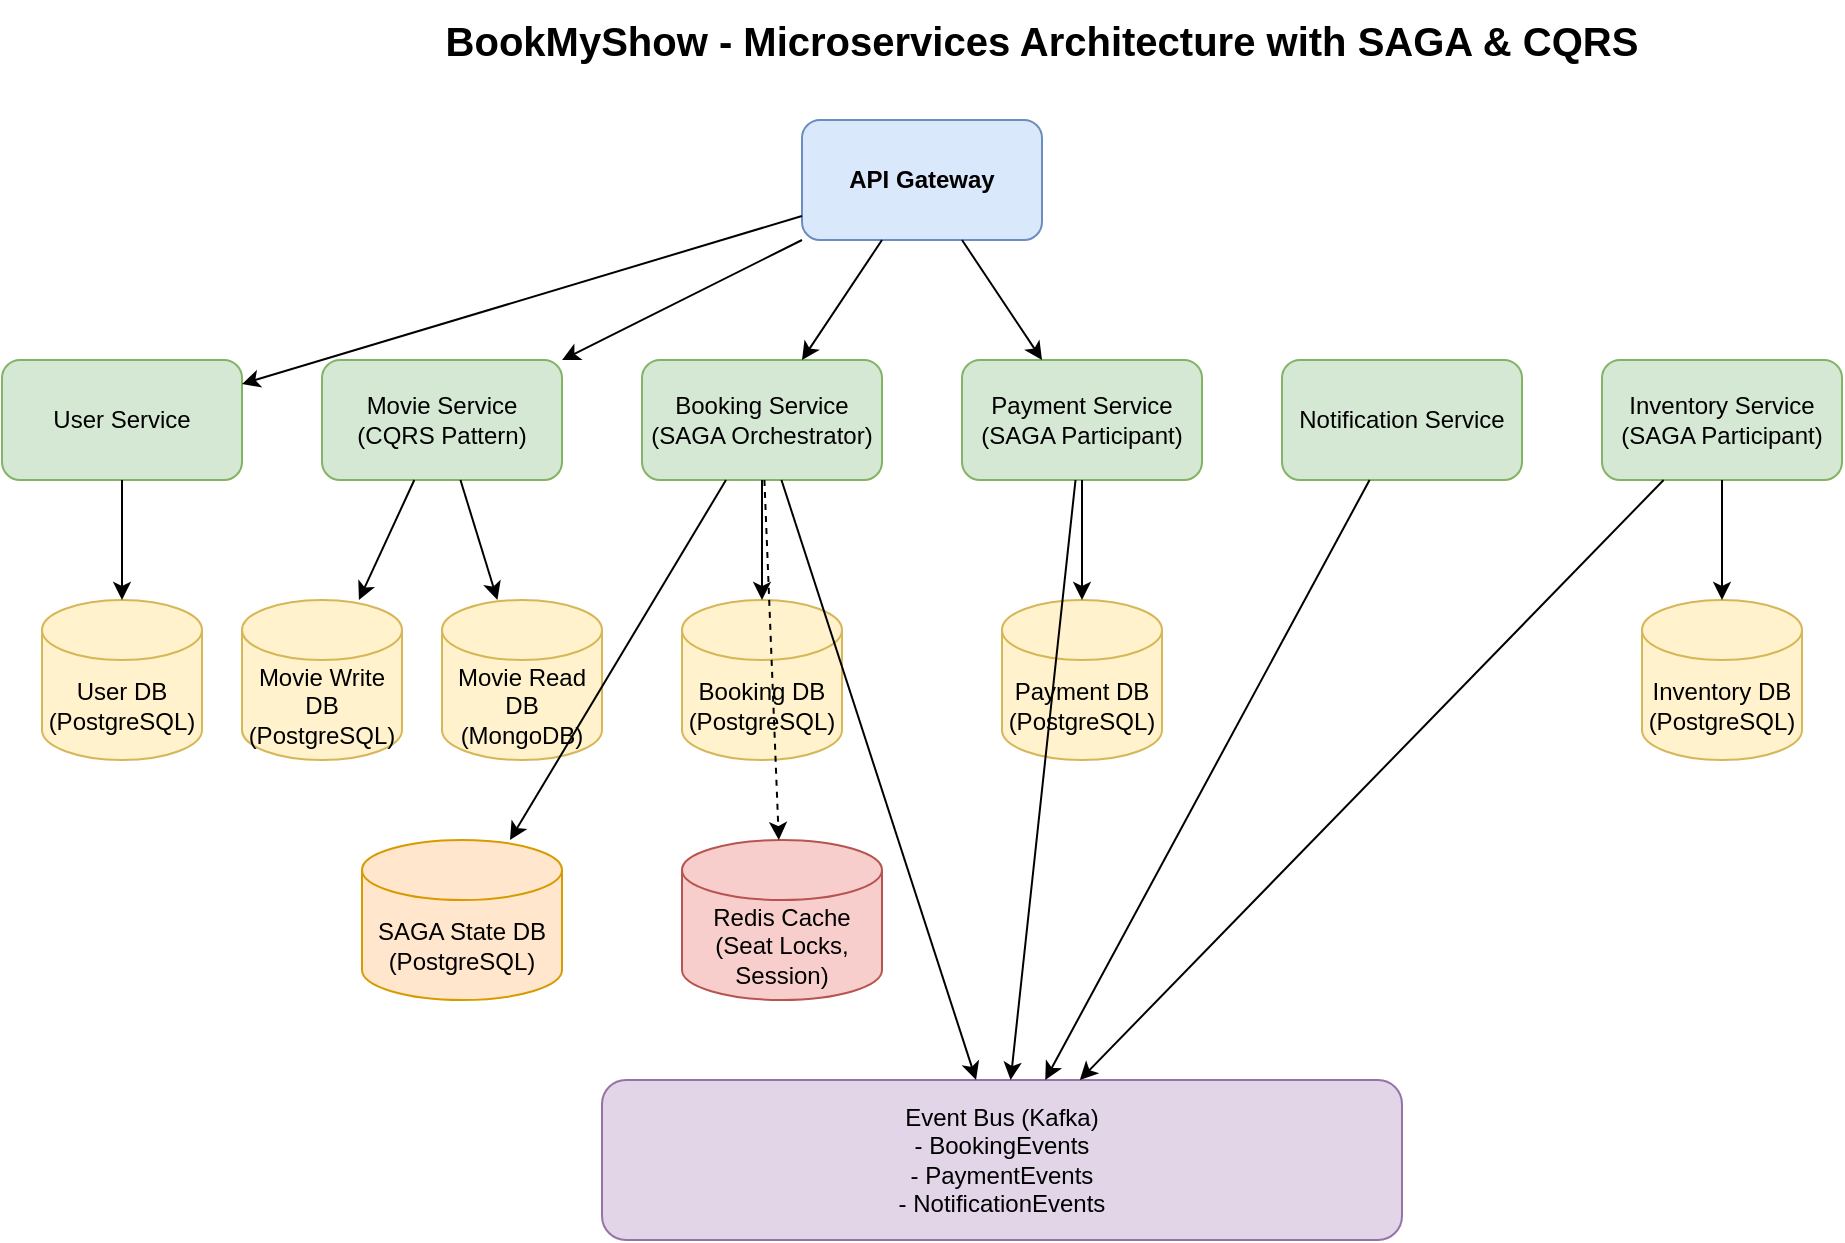 <mxfile version="21.0.0" type="device">
  <diagram name="Microservices Architecture" id="architecture">
    <mxGraphModel dx="1422" dy="794" grid="1" gridSize="10" guides="1" tooltips="1" connect="1" arrows="1" fold="1" page="1" pageScale="1" pageWidth="1169" pageHeight="827">
      <root>
        <mxCell id="0" />
        <mxCell id="1" parent="0" />
        
        <!-- Title -->
        <mxCell id="title1" value="BookMyShow - Microservices Architecture with SAGA &amp; CQRS" style="text;html=1;strokeColor=none;fillColor=none;align=center;verticalAlign=middle;whiteSpace=wrap;rounded=0;fontSize=20;fontStyle=1" vertex="1" parent="1">
          <mxGeometry x="300" y="20" width="600" height="40" as="geometry" />
        </mxCell>
        
        <!-- API Gateway -->
        <mxCell id="gateway" value="API Gateway" style="rounded=1;whiteSpace=wrap;html=1;fillColor=#dae8fc;strokeColor=#6c8ebf;fontStyle=1" vertex="1" parent="1">
          <mxGeometry x="480" y="80" width="120" height="60" as="geometry" />
        </mxCell>
        
        <!-- User Service -->
        <mxCell id="userService" value="User Service" style="rounded=1;whiteSpace=wrap;html=1;fillColor=#d5e8d4;strokeColor=#82b366;" vertex="1" parent="1">
          <mxGeometry x="80" y="200" width="120" height="60" as="geometry" />
        </mxCell>
        
        <!-- Movie Service -->
        <mxCell id="movieService" value="Movie Service&#xa;(CQRS Pattern)" style="rounded=1;whiteSpace=wrap;html=1;fillColor=#d5e8d4;strokeColor=#82b366;" vertex="1" parent="1">
          <mxGeometry x="240" y="200" width="120" height="60" as="geometry" />
        </mxCell>
        
        <!-- Booking Service -->
        <mxCell id="bookingService" value="Booking Service&#xa;(SAGA Orchestrator)" style="rounded=1;whiteSpace=wrap;html=1;fillColor=#d5e8d4;strokeColor=#82b366;" vertex="1" parent="1">
          <mxGeometry x="400" y="200" width="120" height="60" as="geometry" />
        </mxCell>
        
        <!-- Payment Service -->
        <mxCell id="paymentService" value="Payment Service&#xa;(SAGA Participant)" style="rounded=1;whiteSpace=wrap;html=1;fillColor=#d5e8d4;strokeColor=#82b366;" vertex="1" parent="1">
          <mxGeometry x="560" y="200" width="120" height="60" as="geometry" />
        </mxCell>
        
        <!-- Notification Service -->
        <mxCell id="notificationService" value="Notification Service" style="rounded=1;whiteSpace=wrap;html=1;fillColor=#d5e8d4;strokeColor=#82b366;" vertex="1" parent="1">
          <mxGeometry x="720" y="200" width="120" height="60" as="geometry" />
        </mxCell>
        
        <!-- Inventory Service -->
        <mxCell id="inventoryService" value="Inventory Service&#xa;(SAGA Participant)" style="rounded=1;whiteSpace=wrap;html=1;fillColor=#d5e8d4;strokeColor=#82b366;" vertex="1" parent="1">
          <mxGeometry x="880" y="200" width="120" height="60" as="geometry" />
        </mxCell>
        
        <!-- Databases -->
        <mxCell id="userDB" value="User DB&#xa;(PostgreSQL)" style="shape=cylinder3;whiteSpace=wrap;html=1;boundedLbl=1;backgroundOutline=1;size=15;fillColor=#fff2cc;strokeColor=#d6b656;" vertex="1" parent="1">
          <mxGeometry x="100" y="320" width="80" height="80" as="geometry" />
        </mxCell>
        
        <mxCell id="movieWriteDB" value="Movie Write DB&#xa;(PostgreSQL)" style="shape=cylinder3;whiteSpace=wrap;html=1;boundedLbl=1;backgroundOutline=1;size=15;fillColor=#fff2cc;strokeColor=#d6b656;" vertex="1" parent="1">
          <mxGeometry x="200" y="320" width="80" height="80" as="geometry" />
        </mxCell>
        
        <mxCell id="movieReadDB" value="Movie Read DB&#xa;(MongoDB)" style="shape=cylinder3;whiteSpace=wrap;html=1;boundedLbl=1;backgroundOutline=1;size=15;fillColor=#fff2cc;strokeColor=#d6b656;" vertex="1" parent="1">
          <mxGeometry x="300" y="320" width="80" height="80" as="geometry" />
        </mxCell>
        
        <mxCell id="bookingDB" value="Booking DB&#xa;(PostgreSQL)" style="shape=cylinder3;whiteSpace=wrap;html=1;boundedLbl=1;backgroundOutline=1;size=15;fillColor=#fff2cc;strokeColor=#d6b656;" vertex="1" parent="1">
          <mxGeometry x="420" y="320" width="80" height="80" as="geometry" />
        </mxCell>
        
        <mxCell id="paymentDB" value="Payment DB&#xa;(PostgreSQL)" style="shape=cylinder3;whiteSpace=wrap;html=1;boundedLbl=1;backgroundOutline=1;size=15;fillColor=#fff2cc;strokeColor=#d6b656;" vertex="1" parent="1">
          <mxGeometry x="580" y="320" width="80" height="80" as="geometry" />
        </mxCell>
        
        <mxCell id="inventoryDB" value="Inventory DB&#xa;(PostgreSQL)" style="shape=cylinder3;whiteSpace=wrap;html=1;boundedLbl=1;backgroundOutline=1;size=15;fillColor=#fff2cc;strokeColor=#d6b656;" vertex="1" parent="1">
          <mxGeometry x="900" y="320" width="80" height="80" as="geometry" />
        </mxCell>
        
        <!-- Redis Cache -->
        <mxCell id="redis" value="Redis Cache&#xa;(Seat Locks, Session)" style="shape=cylinder3;whiteSpace=wrap;html=1;boundedLbl=1;backgroundOutline=1;size=15;fillColor=#f8cecc;strokeColor=#b85450;" vertex="1" parent="1">
          <mxGeometry x="420" y="440" width="100" height="80" as="geometry" />
        </mxCell>
        
        <!-- Event Bus -->
        <mxCell id="kafka" value="Event Bus (Kafka)&#xa;- BookingEvents&#xa;- PaymentEvents&#xa;- NotificationEvents" style="rounded=1;whiteSpace=wrap;html=1;fillColor=#e1d5e7;strokeColor=#9673a6;" vertex="1" parent="1">
          <mxGeometry x="380" y="560" width="400" height="80" as="geometry" />
        </mxCell>
        
        <!-- SAGA State DB -->
        <mxCell id="sagaDB" value="SAGA State DB&#xa;(PostgreSQL)" style="shape=cylinder3;whiteSpace=wrap;html=1;boundedLbl=1;backgroundOutline=1;size=15;fillColor=#ffe6cc;strokeColor=#d79b00;" vertex="1" parent="1">
          <mxGeometry x="260" y="440" width="100" height="80" as="geometry" />
        </mxCell>
        
        <!-- Connections -->
        <mxCell id="edge1" edge="1" parent="1" source="gateway" target="userService">
          <mxGeometry relative="1" as="geometry" />
        </mxCell>
        <mxCell id="edge2" edge="1" parent="1" source="gateway" target="movieService">
          <mxGeometry relative="1" as="geometry" />
        </mxCell>
        <mxCell id="edge3" edge="1" parent="1" source="gateway" target="bookingService">
          <mxGeometry relative="1" as="geometry" />
        </mxCell>
        <mxCell id="edge4" edge="1" parent="1" source="gateway" target="paymentService">
          <mxGeometry relative="1" as="geometry" />
        </mxCell>
        
        <mxCell id="edge5" edge="1" parent="1" source="userService" target="userDB">
          <mxGeometry relative="1" as="geometry" />
        </mxCell>
        <mxCell id="edge6" edge="1" parent="1" source="movieService" target="movieWriteDB">
          <mxGeometry relative="1" as="geometry" />
        </mxCell>
        <mxCell id="edge7" edge="1" parent="1" source="movieService" target="movieReadDB">
          <mxGeometry relative="1" as="geometry" />
        </mxCell>
        <mxCell id="edge8" edge="1" parent="1" source="bookingService" target="bookingDB">
          <mxGeometry relative="1" as="geometry" />
        </mxCell>
        <mxCell id="edge9" edge="1" parent="1" source="paymentService" target="paymentDB">
          <mxGeometry relative="1" as="geometry" />
        </mxCell>
        <mxCell id="edge10" edge="1" parent="1" source="inventoryService" target="inventoryDB">
          <mxGeometry relative="1" as="geometry" />
        </mxCell>
        
        <mxCell id="edge11" edge="1" parent="1" source="bookingService" target="redis" style="dashed=1;">
          <mxGeometry relative="1" as="geometry" />
        </mxCell>
        <mxCell id="edge12" edge="1" parent="1" source="bookingService" target="sagaDB">
          <mxGeometry relative="1" as="geometry" />
        </mxCell>
        
        <mxCell id="edge13" edge="1" parent="1" source="bookingService" target="kafka">
          <mxGeometry relative="1" as="geometry" />
        </mxCell>
        <mxCell id="edge14" edge="1" parent="1" source="paymentService" target="kafka">
          <mxGeometry relative="1" as="geometry" />
        </mxCell>
        <mxCell id="edge15" edge="1" parent="1" source="notificationService" target="kafka">
          <mxGeometry relative="1" as="geometry" />
        </mxCell>
        <mxCell id="edge16" edge="1" parent="1" source="inventoryService" target="kafka">
          <mxGeometry relative="1" as="geometry" />
        </mxCell>
      </root>
    </mxGraphModel>
  </diagram>
  
  <diagram name="Class Diagram - Booking Service SAGA" id="class-booking">
    <mxGraphModel dx="1422" dy="794" grid="1" gridSize="10" guides="1" tooltips="1" connect="1" arrows="1" fold="1" page="1" pageScale="1" pageWidth="1169" pageHeight="827">
      <root>
        <mxCell id="0" />
        <mxCell id="1" parent="0" />
        
        <mxCell id="title2" value="Booking Service - Class Diagram (SAGA Pattern)" style="text;html=1;strokeColor=none;fillColor=none;align=center;verticalAlign=middle;whiteSpace=wrap;rounded=0;fontSize=18;fontStyle=1" vertex="1" parent="1">
          <mxGeometry x="300" y="20" width="500" height="40" as="geometry" />
        </mxCell>
        
        <!-- BookingService -->
        <mxCell id="BookingService" value="&lt;&lt;Service&gt;&gt;&#xa;BookingService" style="swimlane;fontStyle=1;align=center;verticalAlign=top;childLayout=stackLayout;horizontal=1;startSize=40;horizontalStack=0;resizeParent=1;resizeParentMax=0;resizeLast=0;collapsible=1;marginBottom=0;fillColor=#dae8fc;strokeColor=#6c8ebf;" vertex="1" parent="1">
          <mxGeometry x="80" y="80" width="280" height="220" as="geometry" />
        </mxCell>
        <mxCell id="BookingService-attr" value="- bookingRepository: BookingRepository&#xa;- sagaOrchestrator: SagaOrchestrator&#xa;- eventPublisher: EventPublisher&#xa;- seatLockManager: SeatLockManager" style="text;strokeColor=none;fillColor=none;align=left;verticalAlign=top;spacingLeft=4;spacingRight=4;overflow=hidden;rotatable=0;points=[[0,0.5],[1,0.5]];portConstraint=eastwest;" vertex="1" parent="BookingService">
          <mxGeometry y="40" width="280" height="80" as="geometry" />
        </mxCell>
        <mxCell id="BookingService-line" value="" style="line;strokeWidth=1;fillColor=none;align=left;verticalAlign=middle;spacingTop=-1;spacingLeft=3;spacingRight=3;rotatable=0;labelPosition=right;points=[];portConstraint=eastwest;" vertex="1" parent="BookingService">
          <mxGeometry y="120" width="280" height="8" as="geometry" />
        </mxCell>
        <mxCell id="BookingService-methods" value="+ createBooking(request): BookingResponse&#xa;+ confirmBooking(bookingId): void&#xa;+ cancelBooking(bookingId): void&#xa;+ getBookingById(bookingId): Booking&#xa;+ handleSagaEvent(event): void" style="text;strokeColor=none;fillColor=none;align=left;verticalAlign=top;spacingLeft=4;spacingRight=4;overflow=hidden;rotatable=0;points=[[0,0.5],[1,0.5]];portConstraint=eastwest;" vertex="1" parent="BookingService">
          <mxGeometry y="128" width="280" height="92" as="geometry" />
        </mxCell>
        
        <!-- SagaOrchestrator -->
        <mxCell id="SagaOrchestrator" value="&lt;&lt;Component&gt;&gt;&#xa;SagaOrchestrator" style="swimlane;fontStyle=1;align=center;verticalAlign=top;childLayout=stackLayout;horizontal=1;startSize=40;horizontalStack=0;resizeParent=1;resizeParentMax=0;resizeLast=0;collapsible=1;marginBottom=0;fillColor=#fff2cc;strokeColor=#d6b656;" vertex="1" parent="1">
          <mxGeometry x="440" y="80" width="280" height="240" as="geometry" />
        </mxCell>
        <mxCell id="SagaOrchestrator-attr" value="- sagaStateRepository: SagaStateRepository&#xa;- eventBus: EventBus&#xa;- compensationHandler: CompensationHandler" style="text;strokeColor=none;fillColor=none;align=left;verticalAlign=top;spacingLeft=4;spacingRight=4;overflow=hidden;rotatable=0;points=[[0,0.5],[1,0.5]];portConstraint=eastwest;" vertex="1" parent="SagaOrchestrator">
          <mxGeometry y="40" width="280" height="60" as="geometry" />
        </mxCell>
        <mxCell id="SagaOrchestrator-line" value="" style="line;strokeWidth=1;fillColor=none;align=left;verticalAlign=middle;spacingTop=-1;spacingLeft=3;spacingRight=3;rotatable=0;labelPosition=right;points=[];portConstraint=eastwest;" vertex="1" parent="SagaOrchestrator">
          <mxGeometry y="100" width="280" height="8" as="geometry" />
        </mxCell>
        <mxCell id="SagaOrchestrator-methods" value="+ startSaga(bookingId): SagaState&#xa;+ processStep(sagaId, step): void&#xa;+ compensate(sagaId): void&#xa;+ getSagaState(sagaId): SagaState&#xa;+ updateSagaState(sagaState): void&#xa;+ handleStepSuccess(sagaId, step): void&#xa;+ handleStepFailure(sagaId, step): void" style="text;strokeColor=none;fillColor=none;align=left;verticalAlign=top;spacingLeft=4;spacingRight=4;overflow=hidden;rotatable=0;points=[[0,0.5],[1,0.5]];portConstraint=eastwest;" vertex="1" parent="SagaOrchestrator">
          <mxGeometry y="108" width="280" height="132" as="geometry" />
        </mxCell>
        
        <!-- SagaState -->
        <mxCell id="SagaState" value="&lt;&lt;Entity&gt;&gt;&#xa;SagaState" style="swimlane;fontStyle=1;align=center;verticalAlign=top;childLayout=stackLayout;horizontal=1;startSize=40;horizontalStack=0;resizeParent=1;resizeParentMax=0;resizeLast=0;collapsible=1;marginBottom=0;fillColor=#e1d5e7;strokeColor=#9673a6;" vertex="1" parent="1">
          <mxGeometry x="800" y="80" width="280" height="240" as="geometry" />
        </mxCell>
        <mxCell id="SagaState-attr" value="- sagaId: String&#xa;- bookingId: String&#xa;- currentStep: SagaStep&#xa;- status: SagaStatus&#xa;- steps: List&lt;SagaStepState&gt;&#xa;- createdAt: DateTime&#xa;- updatedAt: DateTime&#xa;- compensationData: Map&lt;String, Object&gt;" style="text;strokeColor=none;fillColor=none;align=left;verticalAlign=top;spacingLeft=4;spacingRight=4;overflow=hidden;rotatable=0;points=[[0,0.5],[1,0.5]];portConstraint=eastwest;" vertex="1" parent="SagaState">
          <mxGeometry y="40" width="280" height="120" as="geometry" />
        </mxCell>
        <mxCell id="SagaState-line" value="" style="line;strokeWidth=1;fillColor=none;align=left;verticalAlign=middle;spacingTop=-1;spacingLeft=3;spacingRight=3;rotatable=0;labelPosition=right;points=[];portConstraint=eastwest;" vertex="1" parent="SagaState">
          <mxGeometry y="160" width="280" height="8" as="geometry" />
        </mxCell>
        <mxCell id="SagaState-methods" value="+ moveToNextStep(): void&#xa;+ markStepComplete(step): void&#xa;+ markStepFailed(step): void&#xa;+ canCompensate(): boolean" style="text;strokeColor=none;fillColor=none;align=left;verticalAlign=top;spacingLeft=4;spacingRight=4;overflow=hidden;rotatable=0;points=[[0,0.5],[1,0.5]];portConstraint=eastwest;" vertex="1" parent="SagaState">
          <mxGeometry y="168" width="280" height="72" as="geometry" />
        </mxCell>
        
        <!-- SagaStep Enum -->
        <mxCell id="SagaStep" value="&lt;&lt;Enumeration&gt;&gt;&#xa;SagaStep" style="swimlane;fontStyle=1;align=center;verticalAlign=top;childLayout=stackLayout;horizontal=1;startSize=40;horizontalStack=0;resizeParent=1;resizeParentMax=0;resizeLast=0;collapsible=1;marginBottom=0;fillColor=#f8cecc;strokeColor=#b85450;" vertex="1" parent="1">
          <mxGeometry x="800" y="360" width="200" height="140" as="geometry" />
        </mxCell>
        <mxCell id="SagaStep-values" value="SEAT_LOCK&#xa;INVENTORY_RESERVE&#xa;PAYMENT_PROCESS&#xa;BOOKING_CONFIRM&#xa;NOTIFICATION_SEND" style="text;strokeColor=none;fillColor=none;align=left;verticalAlign=top;spacingLeft=4;spacingRight=4;overflow=hidden;rotatable=0;points=[[0,0.5],[1,0.5]];portConstraint=eastwest;" vertex="1" parent="SagaStep">
          <mxGeometry y="40" width="200" height="100" as="geometry" />
        </mxCell>
        
        <!-- Booking Entity -->
        <mxCell id="Booking" value="&lt;&lt;Entity&gt;&gt;&#xa;Booking" style="swimlane;fontStyle=1;align=center;verticalAlign=top;childLayout=stackLayout;horizontal=1;startSize=40;horizontalStack=0;resizeParent=1;resizeParentMax=0;resizeLast=0;collapsible=1;marginBottom=0;fillColor=#d5e8d4;strokeColor=#82b366;" vertex="1" parent="1">
          <mxGeometry x="80" y="360" width="280" height="280" as="geometry" />
        </mxCell>
        <mxCell id="Booking-attr" value="- bookingId: String&#xa;- userId: String&#xa;- showId: String&#xa;- seatIds: List&lt;String&gt;&#xa;- totalAmount: BigDecimal&#xa;- bookingStatus: BookingStatus&#xa;- sagaId: String&#xa;- version: Long&#xa;- createdAt: DateTime&#xa;- expiresAt: DateTime&#xa;- confirmedAt: DateTime" style="text;strokeColor=none;fillColor=none;align=left;verticalAlign=top;spacingLeft=4;spacingRight=4;overflow=hidden;rotatable=0;points=[[0,0.5],[1,0.5]];portConstraint=eastwest;" vertex="1" parent="Booking">
          <mxGeometry y="40" width="280" height="160" as="geometry" />
        </mxCell>
        <mxCell id="Booking-line" value="" style="line;strokeWidth=1;fillColor=none;align=left;verticalAlign=middle;spacingTop=-1;spacingLeft=3;spacingRight=3;rotatable=0;labelPosition=right;points=[];portConstraint=eastwest;" vertex="1" parent="Booking">
          <mxGeometry y="200" width="280" height="8" as="geometry" />
        </mxCell>
        <mxCell id="Booking-methods" value="+ calculateTotal(): BigDecimal&#xa;+ confirm(): void&#xa;+ cancel(): void&#xa;+ isExpired(): boolean" style="text;strokeColor=none;fillColor=none;align=left;verticalAlign=top;spacingLeft=4;spacingRight=4;overflow=hidden;rotatable=0;points=[[0,0.5],[1,0.5]];portConstraint=eastwest;" vertex="1" parent="Booking">
          <mxGeometry y="208" width="280" height="72" as="geometry" />
        </mxCell>
        
        <!-- BookingEvent -->
        <mxCell id="BookingEvent" value="&lt;&lt;Event&gt;&gt;&#xa;BookingEvent" style="swimlane;fontStyle=1;align=center;verticalAlign=top;childLayout=stackLayout;horizontal=1;startSize=40;horizontalStack=0;resizeParent=1;resizeParentMax=0;resizeLast=0;collapsible=1;marginBottom=0;fillColor=#ffe6cc;strokeColor=#d79b00;" vertex="1" parent="1">
          <mxGeometry x="440" y="380" width="260" height="180" as="geometry" />
        </mxCell>
        <mxCell id="BookingEvent-attr" value="- eventId: String&#xa;- bookingId: String&#xa;- sagaId: String&#xa;- eventType: EventType&#xa;- payload: Map&lt;String, Object&gt;&#xa;- timestamp: DateTime" style="text;strokeColor=none;fillColor=none;align=left;verticalAlign=top;spacingLeft=4;spacingRight=4;overflow=hidden;rotatable=0;points=[[0,0.5],[1,0.5]];portConstraint=eastwest;" vertex="1" parent="BookingEvent">
          <mxGeometry y="40" width="260" height="100" as="geometry" />
        </mxCell>
        <mxCell id="BookingEvent-line" value="" style="line;strokeWidth=1;fillColor=none;align=left;verticalAlign=middle;spacingTop=-1;spacingLeft=3;spacingRight=3;rotatable=0;labelPosition=right;points=[];portConstraint=eastwest;" vertex="1" parent="BookingEvent">
          <mxGeometry y="140" width="260" height="8" as="geometry" />
        </mxCell>
        <mxCell id="BookingEvent-methods" value="+ getEventType(): EventType&#xa;+ getPayload(): Map" style="text;strokeColor=none;fillColor=none;align=left;verticalAlign=top;spacingLeft=4;spacingRight=4;overflow=hidden;rotatable=0;points=[[0,0.5],[1,0.5]];portConstraint=eastwest;" vertex="1" parent="BookingEvent">
          <mxGeometry y="148" width="260" height="32" as="geometry" />
        </mxCell>
        
        <!-- Relationships -->
        <mxCell id="rel1" edge="1" parent="1" source="BookingService" target="SagaOrchestrator" style="endArrow=diamond;endFill=0;endSize=12;">
          <mxGeometry relative="1" as="geometry" />
        </mxCell>
        <mxCell id="rel2" edge="1" parent="1" source="SagaOrchestrator" target="SagaState" style="endArrow=open;endFill=0;dashed=1;">
          <mxGeometry relative="1" as="geometry" />
        </mxCell>
        <mxCell id="rel3" edge="1" parent="1" source="BookingService" target="Booking" style="endArrow=open;endFill=0;dashed=1;">
          <mxGeometry relative="1" as="geometry" />
        </mxCell>
        <mxCell id="rel4" edge="1" parent="1" source="SagaOrchestrator" target="BookingEvent" style="endArrow=open;endFill=0;dashed=1;">
          <mxGeometry relative="1" as="geometry" />
        </mxCell>
        <mxCell id="rel5" edge="1" parent="1" source="SagaState" target="SagaStep" style="endArrow=open;endFill=0;">
          <mxGeometry relative="1" as="geometry" />
        </mxCell>
      </root>
    </mxGraphModel>
  </diagram>
  
  <diagram name="Class Diagram - Movie Service CQRS" id="class-movie">
    <mxGraphModel dx="1422" dy="794" grid="1" gridSize="10" guides="1" tooltips="1" connect="1" arrows="1" fold="1" page="1" pageScale="1" pageWidth="1169" pageHeight="827">
      <root>
        <mxCell id="0" />
        <mxCell id="1" parent="0" />
        
        <mxCell id="title3" value="Movie Service - Class Diagram (CQRS Pattern)" style="text;html=1;strokeColor=none;fillColor=none;align=center;verticalAlign=middle;whiteSpace=wrap;rounded=0;fontSize=18;fontStyle=1" vertex="1" parent="1">
          <mxGeometry x="300" y="20" width="500" height="40" as="geometry" />
        </mxCell>
        
        <!-- Command Side -->
        <mxCell id="commandLabel" value="COMMAND SIDE (Write)" style="text;html=1;strokeColor=none;fillColor=#dae8fc;align=center;verticalAlign=middle;whiteSpace=wrap;rounded=1;fontSize=14;fontStyle=1" vertex="1" parent="1">
          <mxGeometry x="80" y="80" width="300" height="30" as="geometry" />
        </mxCell>
        
        <mxCell id="MovieCommandService" value="&lt;&lt;Service&gt;&gt;&#xa;MovieCommandService" style="swimlane;fontStyle=1;align=center;verticalAlign=top;childLayout=stackLayout;horizontal=1;startSize=40;horizontalStack=0;resizeParent=1;resizeParentMax=0;resizeLast=0;collapsible=1;marginBottom=0;fillColor=#dae8fc;strokeColor=#6c8ebf;" vertex="1" parent="1">
          <mxGeometry x="80" y="130" width="280" height="200" as="geometry" />
        </mxCell>
        <mxCell id="MovieCommandService-attr" value="- movieWriteRepository: MovieRepository&#xa;- eventPublisher: EventPublisher&#xa;- validator: MovieValidator" style="text;strokeColor=none;fillColor=none;align=left;verticalAlign=top;spacingLeft=4;spacingRight=4;overflow=hidden;rotatable=0;points=[[0,0.5],[1,0.5]];portConstraint=eastwest;" vertex="1" parent="MovieCommandService">
          <mxGeometry y="40" width="280" height="60" as="geometry" />
        </mxCell>
        <mxCell id="MovieCommandService-line" value="" style="line;strokeWidth=1;fillColor=none;align=left;verticalAlign=middle;spacingTop=-1;spacingLeft=3;spacingRight=3;rotatable=0;labelPosition=right;points=[];portConstraint=eastwest;" vertex="1" parent="MovieCommandService">
          <mxGeometry y="100" width="280" height="8" as="geometry" />
        </mxCell>
        <mxCell id="MovieCommandService-methods" value="+ createMovie(command): MovieId&#xa;+ updateMovie(command): void&#xa;+ deleteMovie(movieId): void&#xa;+ createShow(command): ShowId" style="text;strokeColor=none;fillColor=none;align=left;verticalAlign=top;spacingLeft=4;spacingRight=4;overflow=hidden;rotatable=0;points=[[0,0.5],[1,0.5]];portConstraint=eastwest;" vertex="1" parent="MovieCommandService">
          <mxGeometry y="108" width="280" height="92" as="geometry" />
        </mxCell>
        
        <!-- Movie Write Model -->
        <mxCell id="MovieWriteModel" value="&lt;&lt;Entity&gt;&gt;&#xa;Movie (Write Model)" style="swimlane;fontStyle=1;align=center;verticalAlign=top;childLayout=stackLayout;horizontal=1;startSize=40;horizontalStack=0;resizeParent=1;resizeParentMax=0;resizeLast=0;collapsible=1;marginBottom=0;fillColor=#d5e8d4;strokeColor=#82b366;" vertex="1" parent="1">
          <mxGeometry x="80" y="370" width="280" height="220" as="geometry" />
        </mxCell>
        <mxCell id="MovieWriteModel-attr" value="- movieId: String&#xa;- title: String&#xa;- description: String&#xa;- duration: Integer&#xa;- genre: List&lt;String&gt;&#xa;- language: String&#xa;- releaseDate: LocalDate&#xa;- version: Long&#xa;- updatedAt: DateTime" style="text;strokeColor=none;fillColor=none;align=left;verticalAlign=top;spacingLeft=4;spacingRight=4;overflow=hidden;rotatable=0;points=[[0,0.5],[1,0.5]];portConstraint=eastwest;" vertex="1" parent="MovieWriteModel">
          <mxGeometry y="40" width="280" height="140" as="geometry" />
        </mxCell>
        <mxCell id="MovieWriteModel-line" value="" style="line;strokeWidth=1;fillColor=none;align=left;verticalAlign=middle;spacingTop=-1;spacingLeft=3;spacingRight=3;rotatable=0;labelPosition=right;points=[];portConstraint=eastwest;" vertex="1" parent="MovieWriteModel">
          <mxGeometry y="180" width="280" height="8" as="geometry" />
        </mxCell>
        <mxCell id="MovieWriteModel-methods" value="+ update(command): void" style="text;strokeColor=none;fillColor=none;align=left;verticalAlign=top;spacingLeft=4;spacingRight=4;overflow=hidden;rotatable=0;points=[[0,0.5],[1,0.5]];portConstraint=eastwest;" vertex="1" parent="MovieWriteModel">
          <mxGeometry y="188" width="280" height="32" as="geometry" />
        </mxCell>
        
        <!-- Query Side -->
        <mxCell id="queryLabel" value="QUERY SIDE (Read)" style="text;html=1;strokeColor=none;fillColor=#fff2cc;align=center;verticalAlign=middle;whiteSpace=wrap;rounded=1;fontSize=14;fontStyle=1" vertex="1" parent="1">
          <mxGeometry x="480" y="80" width="300" height="30" as="geometry" />
        </mxCell>
        
        <mxCell id="MovieQueryService" value="&lt;&lt;Service&gt;&gt;&#xa;MovieQueryService" style="swimlane;fontStyle=1;align=center;verticalAlign=top;childLayout=stackLayout;horizontal=1;startSize=40;horizontalStack=0;resizeParent=1;resizeParentMax=0;resizeLast=0;collapsible=1;marginBottom=0;fillColor=#fff2cc;strokeColor=#d6b656;" vertex="1" parent="1">
          <mxGeometry x="480" y="130" width="300" height="220" as="geometry" />
        </mxCell>
        <mxCell id="MovieQueryService-attr" value="- movieReadRepository: MovieReadRepository&#xa;- showReadRepository: ShowReadRepository&#xa;- cacheManager: CacheManager" style="text;strokeColor=none;fillColor=none;align=left;verticalAlign=top;spacingLeft=4;spacingRight=4;overflow=hidden;rotatable=0;points=[[0,0.5],[1,0.5]];portConstraint=eastwest;" vertex="1" parent="MovieQueryService">
          <mxGeometry y="40" width="300" height="60" as="geometry" />
        </mxCell>
        <mxCell id="MovieQueryService-line" value="" style="line;strokeWidth=1;fillColor=none;align=left;verticalAlign=middle;spacingTop=-1;spacingLeft=3;spacingRight=3;rotatable=0;labelPosition=right;points=[];portConstraint=eastwest;" vertex="1" parent="MovieQueryService">
          <mxGeometry y="100" width="300" height="8" as="geometry" />
        </mxCell>
        <mxCell id="MovieQueryService-methods" value="+ getMovieById(movieId): MovieReadModel&#xa;+ searchMovies(criteria): List&lt;MovieReadModel&gt;&#xa;+ getShowsByMovie(movieId, city): List&lt;ShowView&gt;&#xa;+ getAvailableSeats(showId): SeatAvailability&#xa;+ getNowShowing(city): List&lt;MovieReadModel&gt;" style="text;strokeColor=none;fillColor=none;align=left;verticalAlign=top;spacingLeft=4;spacingRight=4;overflow=hidden;rotatable=0;points=[[0,0.5],[1,0.5]];portConstraint=eastwest;" vertex="1" parent="MovieQueryService">
          <mxGeometry y="108" width="300" height="112" as="geometry" />
        </mxCell>
        
        <!-- Movie Read Model -->
        <mxCell id="MovieReadModel" value="&lt;&lt;Document&gt;&gt;&#xa;MovieReadModel" style="swimlane;fontStyle=1;align=center;verticalAlign=top;childLayout=stackLayout;horizontal=1;startSize=40;horizontalStack=0;resizeParent=1;resizeParentMax=0;resizeLast=0;collapsible=1;marginBottom=0;fillColor=#e1d5e7;strokeColor=#9673a6;" vertex="1" parent="1">
          <mxGeometry x="480" y="370" width="300" height="260" as="geometry" />
        </mxCell>
        <mxCell id="MovieReadModel-attr" value="- movieId: String&#xa;- title: String&#xa;- description: String&#xa;- duration: Integer&#xa;- genre: List&lt;String&gt;&#xa;- language: String&#xa;- releaseDate: LocalDate&#xa;- rating: Double&#xa;- posterUrl: String&#xa;- theaters: List&lt;TheaterSummary&gt;&#xa;- upcomingShows: List&lt;ShowSummary&gt;&#xa;- lastUpdated: DateTime" style="text;strokeColor=none;fillColor=none;align=left;verticalAlign=top;spacingLeft=4;spacingRight=4;overflow=hidden;rotatable=0;points=[[0,0.5],[1,0.5]];portConstraint=eastwest;" vertex="1" parent="MovieReadModel">
          <mxGeometry y="40" width="300" height="180" as="geometry" />
        </mxCell>
        <mxCell id="MovieReadModel-line" value="" style="line;strokeWidth=1;fillColor=none;align=left;verticalAlign=middle;spacingTop=-1;spacingLeft=3;spacingRight=3;rotatable=0;labelPosition=right;points=[];portConstraint=eastwest;" vertex="1" parent="MovieReadModel">
          <mxGeometry y="220" width="300" height="8" as="geometry" />
        </mxCell>
        <mxCell id="MovieReadModel-methods" value="+ isNowShowing(): boolean" style="text;strokeColor=none;fillColor=none;align=left;verticalAlign=top;spacingLeft=4;spacingRight=4;overflow=hidden;rotatable=0;points=[[0,0.5],[1,0.5]];portConstraint=eastwest;" vertex="1" parent="MovieReadModel">
          <mxGeometry y="228" width="300" height="32" as="geometry" />
        </mxCell>
        
        <!-- Event Handler -->
        <mxCell id="MovieEventHandler" value="&lt;&lt;Component&gt;&gt;&#xa;MovieEventHandler" style="swimlane;fontStyle=1;align=center;verticalAlign=top;childLayout=stackLayout;horizontal=1;startSize=40;horizontalStack=0;resizeParent=1;resizeParentMax=0;resizeLast=0;collapsible=1;marginBottom=0;fillColor=#ffe6cc;strokeColor=#d79b00;" vertex="1" parent="1">
          <mxGeometry x="850" y="130" width="280" height="180" as="geometry" />
        </mxCell>
        <mxCell id="MovieEventHandler-attr" value="- movieReadRepository: MovieReadRepository&#xa;- eventBus: EventBus" style="text;strokeColor=none;fillColor=none;align=left;verticalAlign=top;spacingLeft=4;spacingRight=4;overflow=hidden;rotatable=0;points=[[0,0.5],[1,0.5]];portConstraint=eastwest;" vertex="1" parent="MovieEventHandler">
          <mxGeometry y="40" width="280" height="40" as="geometry" />
        </mxCell>
        <mxCell id="MovieEventHandler-line" value="" style="line;strokeWidth=1;fillColor=none;align=left;verticalAlign=middle;spacingTop=-1;spacingLeft=3;spacingRight=3;rotatable=0;labelPosition=right;points=[];portConstraint=eastwest;" vertex="1" parent="MovieEventHandler">
          <mxGeometry y="80" width="280" height="8" as="geometry" />
        </mxCell>
        <mxCell id="MovieEventHandler-methods" value="+ handleMovieCreated(event): void&#xa;+ handleMovieUpdated(event): void&#xa;+ handleMovieDeleted(event): void&#xa;+ handleShowCreated(event): void&#xa;+ syncReadModel(movieId): void" style="text;strokeColor=none;fillColor=none;align=left;verticalAlign=top;spacingLeft=4;spacingRight=4;overflow=hidden;rotatable=0;points=[[0,0.5],[1,0.5]];portConstraint=eastwest;" vertex="1" parent="MovieEventHandler">
          <mxGeometry y="88" width="280" height="92" as="geometry" />
        </mxCell>
        
        <!-- Relationships -->
        <mxCell id="relM1" edge="1" parent="1" source="MovieCommandService" target="MovieWriteModel" style="endArrow=open;endFill=0;dashed=1;">
          <mxGeometry relative="1" as="geometry" />
        </mxCell>
        <mxCell id="relM2" edge="1" parent="1" source="MovieQueryService" target="MovieReadModel" style="endArrow=open;endFill=0;dashed=1;">
          <mxGeometry relative="1" as="geometry" />
        </mxCell>
        <mxCell id="relM3" edge="1" parent="1" source="MovieEventHandler" target="MovieReadModel" style="endArrow=open;endFill=0;dashed=1;">
          <mxGeometry relative="1" as="geometry" />
        </mxCell>
        <mxCell id="relM4" value="publishes events" edge="1" parent="1" source="MovieCommandService" target="MovieEventHandler" style="endArrow=open;endFill=0;dashed=1;dashPattern=8 8;">
          <mxGeometry relative="1" as="geometry" />
        </mxCell>
        
        <!-- Sync Arrow -->
        <mxCell id="syncArrow" value="Event-driven Sync" edge="1" parent="1" source="MovieWriteModel" target="MovieReadModel" style="endArrow=open;endFill=0;dashed=1;strokeColor=#d79b00;strokeWidth=2;">
          <mxGeometry relative="1" as="geometry">
            <mxPoint x="380" y="480" as="sourcePoint" />
            <mxPoint x="480" y="480" as="targetPoint" />
          </mxGeometry>
        </mxCell>
      </root>
    </mxGraphModel>
  </diagram>
  
  <diagram name="ER Diagram - Complete Schema" id="er-complete">
    <mxGraphModel dx="1422" dy="794" grid="1" gridSize="10" guides="1" tooltips="1" connect="1" arrows="1" fold="1" page="1" pageScale="1" pageWidth="1600" pageHeight="1200">
      <root>
        <mxCell id="0" />
        <mxCell id="1" parent="0" />
        
        <mxCell id="titleER" value="Complete ER Diagram - Microservices with SAGA &amp; CQRS" style="text;html=1;strokeColor=none;fillColor=none;align=center;verticalAlign=middle;whiteSpace=wrap;rounded=0;fontSize=18;fontStyle=1" vertex="1" parent="1">
          <mxGeometry x="500" y="20" width="600" height="40" as="geometry" />
        </mxCell>
        
        <!-- USER Table -->
        <mxCell id="USER" value="USER" style="swimlane;fontStyle=1;align=center;verticalAlign=top;childLayout=stackLayout;horizontal=1;startSize=26;horizontalStack=0;resizeParent=1;resizeParentMax=0;resizeLast=0;collapsible=1;marginBottom=0;fillColor=#dae8fc;strokeColor=#6c8ebf;" vertex="1" parent="1">
          <mxGeometry x="80" y="100" width="200" height="190" as="geometry" />
        </mxCell>
        <mxCell id="USER-attrs" value="PK user_id: UUID&#xa;   name: VARCHAR(100)&#xa;   email: VARCHAR(255) UNIQUE&#xa;   phone_number: VARCHAR(20)&#xa;   password_hash: VARCHAR(255)&#xa;   status: ENUM&#xa;   created_at: TIMESTAMP&#xa;   updated_at: TIMESTAMP" style="text;strokeColor=none;fillColor=none;align=left;verticalAlign=top;spacingLeft=4;spacingRight=4;overflow=hidden;rotatable=0;points=[[0,0.5],[1,0.5]];portConstraint=eastwest;" vertex="1" parent="USER">
          <mxGeometry y="26" width="200" height="164" as="geometry" />
        </mxCell>
        
        <!-- MOVIE (Write Model) Table -->
        <mxCell id="MOVIE_WRITE" value="MOVIE (Write DB)" style="swimlane;fontStyle=1;align=center;verticalAlign=top;childLayout=stackLayout;horizontal=1;startSize=26;horizontalStack=0;resizeParent=1;resizeParentMax=0;resizeLast=0;collapsible=1;marginBottom=0;fillColor=#d5e8d4;strokeColor=#82b366;" vertex="1" parent="1">
          <mxGeometry x="80" y="340" width="220" height="220" as="geometry" />
        </mxCell>
        <mxCell id="MOVIE_WRITE-attrs" value="PK movie_id: UUID&#xa;   title: VARCHAR(255)&#xa;   description: TEXT&#xa;   duration: INTEGER&#xa;   genre: VARCHAR[]&#xa;   language: VARCHAR(50)&#xa;   release_date: DATE&#xa;   poster_url: VARCHAR(500)&#xa;   version: BIGINT&#xa;   created_at: TIMESTAMP&#xa;   updated_at: TIMESTAMP" style="text;strokeColor=none;fillColor=none;align=left;verticalAlign=top;spacingLeft=4;spacingRight=4;overflow=hidden;rotatable=0;points=[[0,0.5],[1,0.5]];portConstraint=eastwest;" vertex="1" parent="MOVIE_WRITE">
          <mxGeometry y="26" width="220" height="194" as="geometry" />
        </mxCell>
        
        <!-- MOVIE_READ (MongoDB Document) -->
        <mxCell id="MOVIE_READ" value="MOVIE_READ (MongoDB)" style="swimlane;fontStyle=1;align=center;verticalAlign=top;childLayout=stackLayout;horizontal=1;startSize=26;horizontalStack=0;resizeParent=1;resizeParentMax=0;resizeLast=0;collapsible=1;marginBottom=0;fillColor=#e1d5e7;strokeColor=#9673a6;" vertex="1" parent="1">
          <mxGeometry x="360" y="340" width="240" height="280" as="geometry" />
        </mxCell>
        <mxCell id="MOVIE_READ-attrs" value="_id: ObjectId&#xa;movie_id: String&#xa;title: String&#xa;description: String&#xa;duration: Number&#xa;genre: Array&lt;String&gt;&#xa;language: String&#xa;release_date: Date&#xa;rating: Number&#xa;poster_url: String&#xa;theaters: Array&lt;TheaterSummary&gt;&#xa;upcoming_shows: Array&lt;ShowSummary&gt;&#xa;seat_availability: Map&#xa;last_updated: Date" style="text;strokeColor=none;fillColor=none;align=left;verticalAlign=top;spacingLeft=4;spacingRight=4;overflow=hidden;rotatable=0;points=[[0,0.5],[1,0.5]];portConstraint=eastwest;" vertex="1" parent="MOVIE_READ">
          <mxGeometry y="26" width="240" height="254" as="geometry" />
        </mxCell>
        
        <!-- THEATER Table -->
        <mxCell id="THEATER" value="THEATER" style="swimlane;fontStyle=1;align=center;verticalAlign=top;childLayout=stackLayout;horizontal=1;startSize=26;horizontalStack=0;resizeParent=1;resizeParentMax=0;resizeLast=0;collapsible=1;marginBottom=0;fillColor=#d5e8d4;strokeColor=#82b366;" vertex="1" parent="1">
          <mxGeometry x="680" y="100" width="200" height="180" as="geometry" />
        </mxCell>
        <mxCell id="THEATER-attrs" value="PK theater_id: UUID&#xa;   name: VARCHAR(255)&#xa;   address: TEXT&#xa;   city: VARCHAR(100)&#xa;   pincode: VARCHAR(10)&#xa;   latitude: DECIMAL&#xa;   longitude: DECIMAL&#xa;   created_at: TIMESTAMP&#xa;   updated_at: TIMESTAMP" style="text;strokeColor=none;fillColor=none;align=left;verticalAlign=top;spacingLeft=4;spacingRight=4;overflow=hidden;rotatable=0;points=[[0,0.5],[1,0.5]];portConstraint=eastwest;" vertex="1" parent="THEATER">
          <mxGeometry y="26" width="200" height="154" as="geometry" />
        </mxCell>
        
        <!-- SCREEN Table -->
        <mxCell id="SCREEN" value="SCREEN" style="swimlane;fontStyle=1;align=center;verticalAlign=top;childLayout=stackLayout;horizontal=1;startSize=26;horizontalStack=0;resizeParent=1;resizeParentMax=0;resizeLast=0;collapsible=1;marginBottom=0;fillColor=#d5e8d4;strokeColor=#82b366;" vertex="1" parent="1">
          <mxGeometry x="680" y="320" width="200" height="150" as="geometry" />
        </mxCell>
        <mxCell id="SCREEN-attrs" value="PK screen_id: UUID&#xa;FK theater_id: UUID&#xa;   screen_number: INTEGER&#xa;   capacity: INTEGER&#xa;   screen_type: VARCHAR(50)&#xa;   features: VARCHAR[]&#xa;   created_at: TIMESTAMP" style="text;strokeColor=none;fillColor=none;align=left;verticalAlign=top;spacingLeft=4;spacingRight=4;overflow=hidden;rotatable=0;points=[[0,0.5],[1,0.5]];portConstraint=eastwest;" vertex="1" parent="SCREEN">
          <mxGeometry y="26" width="200" height="124" as="geometry" />
        </mxCell>
        
        <!-- SEAT Table -->
        <mxCell id="SEAT" value="SEAT" style="swimlane;fontStyle=1;align=center;verticalAlign=top;childLayout=stackLayout;horizontal=1;startSize=26;horizontalStack=0;resizeParent=1;resizeParentMax=0;resizeLast=0;collapsible=1;marginBottom=0;fillColor=#d5e8d4;strokeColor=#82b366;" vertex="1" parent="1">
          <mxGeometry x="680" y="510" width="200" height="130" as="geometry" />
        </mxCell>
        <mxCell id="SEAT-attrs" value="PK seat_id: UUID&#xa;FK screen_id: UUID&#xa;   row_number: VARCHAR(5)&#xa;   seat_number: INTEGER&#xa;   seat_type: ENUM&#xa;   created_at: TIMESTAMP" style="text;strokeColor=none;fillColor=none;align=left;verticalAlign=top;spacingLeft=4;spacingRight=4;overflow=hidden;rotatable=0;points=[[0,0.5],[1,0.5]];portConstraint=eastwest;" vertex="1" parent="SEAT">
          <mxGeometry y="26" width="200" height="104" as="geometry" />
        </mxCell>
        
        <!-- SHOW Table -->
        <mxCell id="SHOW" value="SHOW" style="swimlane;fontStyle=1;align=center;verticalAlign=top;childLayout=stackLayout;horizontal=1;startSize=26;horizontalStack=0;resizeParent=1;resizeParentMax=0;resizeLast=0;collapsible=1;marginBottom=0;fillColor=#d5e8d4;strokeColor=#82b366;" vertex="1" parent="1">
          <mxGeometry x="360" y="680" width="220" height="170" as="geometry" />
        </mxCell>
        <mxCell id="SHOW-attrs" value="PK show_id: UUID&#xa;FK movie_id: UUID&#xa;FK screen_id: UUID&#xa;FK theater_id: UUID&#xa;   start_time: TIMESTAMP&#xa;   end_time: TIMESTAMP&#xa;   status: ENUM&#xa;   base_price: DECIMAL&#xa;   created_at: TIMESTAMP" style="text;strokeColor=none;fillColor=none;align=left;verticalAlign=top;spacingLeft=4;spacingRight=4;overflow=hidden;rotatable=0;points=[[0,0.5],[1,0.5]];portConstraint=eastwest;" vertex="1" parent="SHOW">
          <mxGeometry y="26" width="220" height="144" as="geometry" />
        </mxCell>
        
        <!-- BOOKING Table -->
        <mxCell id="BOOKING" value="BOOKING" style="swimlane;fontStyle=1;align=center;verticalAlign=top;childLayout=stackLayout;horizontal=1;startSize=26;horizontalStack=0;resizeParent=1;resizeParentMax=0;resizeLast=0;collapsible=1;marginBottom=0;fillColor=#fff2cc;strokeColor=#d6b656;" vertex="1" parent="1">
          <mxGeometry x="960" y="100" width="220" height="220" as="geometry" />
        </mxCell>
        <mxCell id="BOOKING-attrs" value="PK booking_id: UUID&#xa;FK user_id: UUID&#xa;FK show_id: UUID&#xa;FK saga_id: UUID&#xa;   total_amount: DECIMAL&#xa;   booking_status: ENUM&#xa;   version: BIGINT&#xa;   created_at: TIMESTAMP&#xa;   expires_at: TIMESTAMP&#xa;   confirmed_at: TIMESTAMP&#xa;   updated_at: TIMESTAMP" style="text;strokeColor=none;fillColor=none;align=left;verticalAlign=top;spacingLeft=4;spacingRight=4;overflow=hidden;rotatable=0;points=[[0,0.5],[1,0.5]];portConstraint=eastwest;" vertex="1" parent="BOOKING">
          <mxGeometry y="26" width="220" height="194" as="geometry" />
        </mxCell>
        
        <!-- BOOKING_SEAT Table -->
        <mxCell id="BOOKING_SEAT" value="BOOKING_SEAT" style="swimlane;fontStyle=1;align=center;verticalAlign=top;childLayout=stackLayout;horizontal=1;startSize=26;horizontalStack=0;resizeParent=1;resizeParentMax=0;resizeLast=0;collapsible=1;marginBottom=0;fillColor=#fff2cc;strokeColor=#d6b656;" vertex="1" parent="1">
          <mxGeometry x="960" y="360" width="220" height="140" as="geometry" />
        </mxCell>
        <mxCell id="BOOKING_SEAT-attrs" value="PK booking_seat_id: UUID&#xa;FK booking_id: UUID&#xa;FK seat_id: UUID&#xa;FK show_id: UUID&#xa;   price: DECIMAL&#xa;   status: ENUM&#xa;   created_at: TIMESTAMP" style="text;strokeColor=none;fillColor=none;align=left;verticalAlign=top;spacingLeft=4;spacingRight=4;overflow=hidden;rotatable=0;points=[[0,0.5],[1,0.5]];portConstraint=eastwest;" vertex="1" parent="BOOKING_SEAT">
          <mxGeometry y="26" width="220" height="114" as="geometry" />
        </mxCell>
        
        <!-- PAYMENT Table -->
        <mxCell id="PAYMENT" value="PAYMENT" style="swimlane;fontStyle=1;align=center;verticalAlign=top;childLayout=stackLayout;horizontal=1;startSize=26;horizontalStack=0;resizeParent=1;resizeParentMax=0;resizeLast=0;collapsible=1;marginBottom=0;fillColor=#ffe6cc;strokeColor=#d79b00;" vertex="1" parent="1">
          <mxGeometry x="1240" y="100" width="220" height="220" as="geometry" />
        </mxCell>
        <mxCell id="PAYMENT-attrs" value="PK payment_id: UUID&#xa;FK booking_id: UUID&#xa;FK user_id: UUID&#xa;   amount: DECIMAL&#xa;   payment_method: ENUM&#xa;   payment_status: ENUM&#xa;   transaction_id: VARCHAR(255)&#xa;   gateway_response: JSONB&#xa;   idempotency_key: UUID&#xa;   created_at: TIMESTAMP&#xa;   completed_at: TIMESTAMP" style="text;strokeColor=none;fillColor=none;align=left;verticalAlign=top;spacingLeft=4;spacingRight=4;overflow=hidden;rotatable=0;points=[[0,0.5],[1,0.5]];portConstraint=eastwest;" vertex="1" parent="PAYMENT">
          <mxGeometry y="26" width="220" height="194" as="geometry" />
        </mxCell>
        
        <!-- SAGA_STATE Table -->
        <mxCell id="SAGA_STATE" value="SAGA_STATE" style="swimlane;fontStyle=1;align=center;verticalAlign=top;childLayout=stackLayout;horizontal=1;startSize=26;horizontalStack=0;resizeParent=1;resizeParentMax=0;resizeLast=0;collapsible=1;marginBottom=0;fillColor=#f8cecc;strokeColor=#b85450;" vertex="1" parent="1">
          <mxGeometry x="960" y="560" width="220" height="200" as="geometry" />
        </mxCell>
        <mxCell id="SAGA_STATE-attrs" value="PK saga_id: UUID&#xa;FK booking_id: UUID&#xa;   current_step: ENUM&#xa;   saga_status: ENUM&#xa;   compensation_data: JSONB&#xa;   error_message: TEXT&#xa;   retry_count: INTEGER&#xa;   created_at: TIMESTAMP&#xa;   updated_at: TIMESTAMP&#xa;   completed_at: TIMESTAMP" style="text;strokeColor=none;fillColor=none;align=left;verticalAlign=top;spacingLeft=4;spacingRight=4;overflow=hidden;rotatable=0;points=[[0,0.5],[1,0.5]];portConstraint=eastwest;" vertex="1" parent="SAGA_STATE">
          <mxGeometry y="26" width="220" height="174" as="geometry" />
        </mxCell>
        
        <!-- SAGA_STEP_STATE Table -->
        <mxCell id="SAGA_STEP" value="SAGA_STEP_STATE" style="swimlane;fontStyle=1;align=center;verticalAlign=top;childLayout=stackLayout;horizontal=1;startSize=26;horizontalStack=0;resizeParent=1;resizeParentMax=0;resizeLast=0;collapsible=1;marginBottom=0;fillColor=#f8cecc;strokeColor=#b85450;" vertex="1" parent="1">
          <mxGeometry x="960" y="810" width="220" height="180" as="geometry" />
        </mxCell>
        <mxCell id="SAGA_STEP-attrs" value="PK step_id: UUID&#xa;FK saga_id: UUID&#xa;   step_name: ENUM&#xa;   step_status: ENUM&#xa;   step_data: JSONB&#xa;   executed_at: TIMESTAMP&#xa;   compensated_at: TIMESTAMP&#xa;   error_message: TEXT" style="text;strokeColor=none;fillColor=none;align=left;verticalAlign=top;spacingLeft=4;spacingRight=4;overflow=hidden;rotatable=0;points=[[0,0.5],[1,0.5]];portConstraint=eastwest;" vertex="1" parent="SAGA_STEP">
          <mxGeometry y="26" width="220" height="154" as="geometry" />
        </mxCell>
        
        <!-- SEAT_LOCK Table (Redis/Cache) -->
        <mxCell id="SEAT_LOCK" value="SEAT_LOCK (Redis)" style="swimlane;fontStyle=1;align=center;verticalAlign=top;childLayout=stackLayout;horizontal=1;startSize=26;horizontalStack=0;resizeParent=1;resizeParentMax=0;resizeLast=0;collapsible=1;marginBottom=0;fillColor=#f8cecc;strokeColor=#b85450;" vertex="1" parent="1">
          <mxGeometry x="680" y="710" width="200" height="140" as="geometry" />
        </mxCell>
        <mxCell id="SEAT_LOCK-attrs" value="PK lock_id: String&#xa;   show_id: UUID&#xa;   seat_id: UUID&#xa;   user_id: UUID&#xa;   locked_at: TIMESTAMP&#xa;   expires_at: TIMESTAMP&#xa;   TTL: 900 seconds" style="text;strokeColor=none;fillColor=none;align=left;verticalAlign=top;spacingLeft=4;spacingRight=4;overflow=hidden;rotatable=0;points=[[0,0.5],[1,0.5]];portConstraint=eastwest;" vertex="1" parent="SEAT_LOCK">
          <mxGeometry y="26" width="200" height="114" as="geometry" />
        </mxCell>
        
        <!-- INVENTORY Table -->
        <mxCell id="INVENTORY" value="INVENTORY" style="swimlane;fontStyle=1;align=center;verticalAlign=top;childLayout=stackLayout;horizontal=1;startSize=26;horizontalStack=0;resizeParent=1;resizeParentMax=0;resizeLast=0;collapsible=1;marginBottom=0;fillColor=#fff2cc;strokeColor=#d6b656;" vertex="1" parent="1">
          <mxGeometry x="1240" y="380" width="220" height="160" as="geometry" />
        </mxCell>
        <mxCell id="INVENTORY-attrs" value="PK inventory_id: UUID&#xa;FK show_id: UUID&#xa;   total_seats: INTEGER&#xa;   available_seats: INTEGER&#xa;   reserved_seats: INTEGER&#xa;   version: BIGINT&#xa;   updated_at: TIMESTAMP" style="text;strokeColor=none;fillColor=none;align=left;verticalAlign=top;spacingLeft=4;spacingRight=4;overflow=hidden;rotatable=0;points=[[0,0.5],[1,0.5]];portConstraint=eastwest;" vertex="1" parent="INVENTORY">
          <mxGeometry y="26" width="220" height="134" as="geometry" />
        </mxCell>
        
        <!-- NOTIFICATION Table -->
        <mxCell id="NOTIFICATION" value="NOTIFICATION" style="swimlane;fontStyle=1;align=center;verticalAlign=top;childLayout=stackLayout;horizontal=1;startSize=26;horizontalStack=0;resizeParent=1;resizeParentMax=0;resizeLast=0;collapsible=1;marginBottom=0;fillColor=#e1d5e7;strokeColor=#9673a6;" vertex="1" parent="1">
          <mxGeometry x="1240" y="590" width="220" height="180" as="geometry" />
        </mxCell>
        <mxCell id="NOTIFICATION-attrs" value="PK notification_id: UUID&#xa;FK user_id: UUID&#xa;FK booking_id: UUID&#xa;   notification_type: ENUM&#xa;   channel: ENUM&#xa;   content: TEXT&#xa;   status: ENUM&#xa;   sent_at: TIMESTAMP&#xa;   created_at: TIMESTAMP" style="text;strokeColor=none;fillColor=none;align=left;verticalAlign=top;spacingLeft=4;spacingRight=4;overflow=hidden;rotatable=0;points=[[0,0.5],[1,0.5]];portConstraint=eastwest;" vertex="1" parent="NOTIFICATION">
          <mxGeometry y="26" width="220" height="154" as="geometry" />
        </mxCell>
        
        <!-- Relationships -->
        <!-- Theater to Screen -->
        <mxCell id="rel_theater_screen" edge="1" parent="1" source="THEATER" target="SCREEN" style="endArrow=ERmany;startArrow=ERone;endFill=0;startFill=0;">
          <mxGeometry relative="1" as="geometry" />
        </mxCell>
        
        <!-- Screen to Seat -->
        <mxCell id="rel_screen_seat" edge="1" parent="1" source="SCREEN" target="SEAT" style="endArrow=ERmany;startArrow=ERone;endFill=0;startFill=0;">
          <mxGeometry relative="1" as="geometry" />
        </mxCell>
        
        <!-- Movie to Show -->
        <mxCell id="rel_movie_show" edge="1" parent="1" source="MOVIE_WRITE" target="SHOW" style="endArrow=ERmany;startArrow=ERone;endFill=0;startFill=0;">
          <mxGeometry relative="1" as="geometry" />
        </mxCell>
        
        <!-- Screen to Show -->
        <mxCell id="rel_screen_show" edge="1" parent="1" source="SCREEN" target="SHOW" style="endArrow=ERmany;startArrow=ERone;endFill=0;startFill=0;exitX=0;exitY=0.5;exitDx=0;exitDy=0;entryX=1;entryY=0.5;entryDx=0;entryDy=0;">
          <mxGeometry relative="1" as="geometry" />
        </mxCell>
        
        <!-- User to Booking -->
        <mxCell id="rel_user_booking" edge="1" parent="1" source="USER" target="BOOKING" style="endArrow=ERmany;startArrow=ERone;endFill=0;startFill=0;exitX=1;exitY=0.5;exitDx=0;exitDy=0;entryX=0;entryY=0.25;entryDx=0;entryDy=0;">
          <mxGeometry relative="1" as="geometry" />
        </mxCell>
        
        <!-- Show to Booking -->
        <mxCell id="rel_show_booking" edge="1" parent="1" source="SHOW" target="BOOKING" style="endArrow=ERmany;startArrow=ERone;endFill=0;startFill=0;exitX=1;exitY=0.5;exitDx=0;exitDy=0;entryX=0;entryY=0.75;entryDx=0;entryDy=0;">
          <mxGeometry relative="1" as="geometry">
            <Array as="points">
              <mxPoint x="920" y="765" />
              <mxPoint x="920" y="265" />
            </Array>
          </mxGeometry>
        </mxCell>
        
        <!-- Booking to Booking_Seat -->
        <mxCell id="rel_booking_seat" edge="1" parent="1" source="BOOKING" target="BOOKING_SEAT" style="endArrow=ERmany;startArrow=ERone;endFill=0;startFill=0;">
          <mxGeometry relative="1" as="geometry" />
        </mxCell>
        
        <!-- Seat to Booking_Seat -->
        <mxCell id="rel_seat_booking" edge="1" parent="1" source="SEAT" target="BOOKING_SEAT" style="endArrow=ERmany;startArrow=ERone;endFill=0;startFill=0;exitX=1;exitY=0.5;exitDx=0;exitDy=0;entryX=0;entryY=0.5;entryDx=0;entryDy=0;">
          <mxGeometry relative="1" as="geometry">
            <Array as="points">
              <mxPoint x="920" y="575" />
              <mxPoint x="920" y="430" />
            </Array>
          </mxGeometry>
        </mxCell>
        
        <!-- Booking to Payment -->
        <mxCell id="rel_booking_payment" edge="1" parent="1" source="BOOKING" target="PAYMENT" style="endArrow=ERone;startArrow=ERone;endFill=0;startFill=0;">
          <mxGeometry relative="1" as="geometry" />
        </mxCell>
        
        <!-- Booking to SAGA_STATE -->
        <mxCell id="rel_booking_saga" edge="1" parent="1" source="BOOKING" target="SAGA_STATE" style="endArrow=ERone;startArrow=ERone;endFill=0;startFill=0;dashed=1;dashPattern=8 8;">
          <mxGeometry relative="1" as="geometry" />
        </mxCell>
        
        <!-- SAGA_STATE to SAGA_STEP -->
        <mxCell id="rel_saga_step" edge="1" parent="1" source="SAGA_STATE" target="SAGA_STEP" style="endArrow=ERmany;startArrow=ERone;endFill=0;startFill=0;">
          <mxGeometry relative="1" as="geometry" />
        </mxCell>
        
        <!-- Show to Inventory -->
        <mxCell id="rel_show_inventory" edge="1" parent="1" source="SHOW" target="INVENTORY" style="endArrow=ERone;startArrow=ERone;endFill=0;startFill=0;exitX=1;exitY=0.25;exitDx=0;exitDy=0;entryX=0;entryY=0.5;entryDx=0;entryDy=0;">
          <mxGeometry relative="1" as="geometry">
            <Array as="points">
              <mxPoint x="620" y="723" />
              <mxPoint x="620" y="460" />
            </Array>
          </mxGeometry>
        </mxCell>
        
        <!-- User to Notification -->
        <mxCell id="rel_user_notif" edge="1" parent="1" source="USER" target="NOTIFICATION" style="endArrow=ERmany;startArrow=ERone;endFill=0;startFill=0;exitX=1;exitY=0.75;exitDx=0;exitDy=0;entryX=0;entryY=0.25;entryDx=0;entryDy=0;">
          <mxGeometry relative="1" as="geometry">
            <Array as="points">
              <mxPoint x="320" y="243" />
              <mxPoint x="320" y="635" />
            </Array>
          </mxGeometry>
        </mxCell>
        
        <!-- Show to Seat_Lock -->
        <mxCell id="rel_show_lock" edge="1" parent="1" source="SHOW" target="SEAT_LOCK" style="endArrow=ERmany;startArrow=ERone;endFill=0;startFill=0;dashed=1;dashPattern=8 8;">
          <mxGeometry relative="1" as="geometry" />
        </mxCell>
        
        <!-- Sync arrow between Write and Read -->
        <mxCell id="sync_movie" value="Event Sync" edge="1" parent="1" source="MOVIE_WRITE" target="MOVIE_READ" style="endArrow=open;endFill=0;dashed=1;strokeColor=#9673a6;strokeWidth=2;">
          <mxGeometry relative="1" as="geometry" />
        </mxCell>
        
        <!-- Indexes and Constraints Labels -->
        <mxCell id="indexLabel" value="Key Indexes:&#xa;• BOOKING: (user_id, created_at)&#xa;• BOOKING: (show_id, booking_status)&#xa;• SHOW: (movie_id, start_time)&#xa;• SHOW: (theater_id, start_time)&#xa;• SAGA_STATE: (booking_id, saga_status)&#xa;• MOVIE_READ: (city, release_date)" style="text;html=1;strokeColor=#666666;fillColor=#f5f5f5;align=left;verticalAlign=top;whiteSpace=wrap;rounded=1;fontColor=#333333;" vertex="1" parent="1">
          <mxGeometry x="80" y="900" width="280" height="140" as="geometry" />
        </mxCell>
        
        <mxCell id="constraintLabel" value="Constraints:&#xa;• BOOKING.version: Optimistic Locking&#xa;• PAYMENT.idempotency_key: Unique&#xa;• INVENTORY.version: Optimistic Locking&#xa;• SAGA_STATE.retry_count: Max 3&#xa;• SEAT_LOCK: TTL 15 minutes" style="text;html=1;strokeColor=#b85450;fillColor=#f8cecc;align=left;verticalAlign=top;whiteSpace=wrap;rounded=1;" vertex="1" parent="1">
          <mxGeometry x="400" y="900" width="280" height="120" as="geometry" />
        </mxCell>
      </root>
    </mxGraphModel>
  </diagram>
  
  <diagram name="SAGA Flow Diagram" id="saga-flow">
    <mxGraphModel dx="1422" dy="794" grid="1" gridSize="10" guides="1" tooltips="1" connect="1" arrows="1" fold="1" page="1" pageScale="1" pageWidth="1600" pageHeight="900">
      <root>
        <mxCell id="0" />
        <mxCell id="1" parent="0" />
        
        <mxCell id="titleSaga" value="SAGA Pattern - Booking Flow with Compensation" style="text;html=1;strokeColor=none;fillColor=none;align=center;verticalAlign=middle;whiteSpace=wrap;rounded=0;fontSize=18;fontStyle=1" vertex="1" parent="1">
          <mxGeometry x="500" y="20" width="600" height="40" as="geometry" />
        </mxCell>
        
        <!-- Success Flow -->
        <mxCell id="successLabel" value="SUCCESS FLOW" style="text;html=1;strokeColor=none;fillColor=#d5e8d4;align=center;verticalAlign=middle;whiteSpace=wrap;rounded=1;fontSize=14;fontStyle=1;strokeColor=#82b366;" vertex="1" parent="1">
          <mxGeometry x="80" y="80" width="600" height="30" as="geometry" />
        </mxCell>
        
        <!-- Step 1: Booking Service -->
        <mxCell id="saga_step1" value="1. Create Booking&#xa;(PENDING)" style="rounded=1;whiteSpace=wrap;html=1;fillColor=#dae8fc;strokeColor=#6c8ebf;fontStyle=1" vertex="1" parent="1">
          <mxGeometry x="80" y="130" width="120" height="60" as="geometry" />
        </mxCell>
        
        <!-- Step 2: Lock Seats -->
        <mxCell id="saga_step2" value="2. Lock Seats&#xa;(Redis)" style="rounded=1;whiteSpace=wrap;html=1;fillColor=#dae8fc;strokeColor=#6c8ebf;fontStyle=1" vertex="1" parent="1">
          <mxGeometry x="240" y="130" width="120" height="60" as="geometry" />
        </mxCell>
        
        <!-- Step 3: Reserve Inventory -->
        <mxCell id="saga_step3" value="3. Reserve Inventory&#xa;(Decrement)" style="rounded=1;whiteSpace=wrap;html=1;fillColor=#dae8fc;strokeColor=#6c8ebf;fontStyle=1" vertex="1" parent="1">
          <mxGeometry x="400" y="130" width="120" height="60" as="geometry" />
        </mxCell>
        
        <!-- Step 4: Process Payment -->
        <mxCell id="saga_step4" value="4. Process Payment&#xa;(Charge)" style="rounded=1;whiteSpace=wrap;html=1;fillColor=#dae8fc;strokeColor=#6c8ebf;fontStyle=1" vertex="1" parent="1">
          <mxGeometry x="560" y="130" width="120" height="60" as="geometry" />
        </mxCell>
        
        <!-- Step 5: Confirm Booking -->
        <mxCell id="saga_step5" value="5. Confirm Booking&#xa;(CONFIRMED)" style="rounded=1;whiteSpace=wrap;html=1;fillColor=#d5e8d4;strokeColor=#82b366;fontStyle=1" vertex="1" parent="1">
          <mxGeometry x="720" y="130" width="120" height="60" as="geometry" />
        </mxCell>
        
        <!-- Step 6: Send Notification -->
        <mxCell id="saga_step6" value="6. Send Notification&#xa;(Email/SMS)" style="rounded=1;whiteSpace=wrap;html=1;fillColor=#d5e8d4;strokeColor=#82b366;fontStyle=1" vertex="1" parent="1">
          <mxGeometry x="880" y="130" width="120" height="60" as="geometry" />
        </mxCell>
        
        <!-- Success Flow Arrows -->
        <mxCell id="arrow1" edge="1" parent="1" source="saga_step1" target="saga_step2" style="endArrow=classic;html=1;strokeWidth=2;strokeColor=#82b366;">
          <mxGeometry relative="1" as="geometry" />
        </mxCell>
        <mxCell id="arrow2" edge="1" parent="1" source="saga_step2" target="saga_step3" style="endArrow=classic;html=1;strokeWidth=2;strokeColor=#82b366;">
          <mxGeometry relative="1" as="geometry" />
        </mxCell>
        <mxCell id="arrow3" edge="1" parent="1" source="saga_step3" target="saga_step4" style="endArrow=classic;html=1;strokeWidth=2;strokeColor=#82b366;">
          <mxGeometry relative="1" as="geometry" />
        </mxCell>
        <mxCell id="arrow4" edge="1" parent="1" source="saga_step4" target="saga_step5" style="endArrow=classic;html=1;strokeWidth=2;strokeColor=#82b366;">
          <mxGeometry relative="1" as="geometry" />
        </mxCell>
        <mxCell id="arrow5" edge="1" parent="1" source="saga_step5" target="saga_step6" style="endArrow=classic;html=1;strokeWidth=2;strokeColor=#82b366;">
          <mxGeometry relative="1" as="geometry" />
        </mxCell>
        
        <!-- Failure Flow -->
        <mxCell id="failureLabel" value="FAILURE &amp; COMPENSATION FLOW" style="text;html=1;strokeColor=none;fillColor=#f8cecc;align=center;verticalAlign=middle;whiteSpace=wrap;rounded=1;fontSize=14;fontStyle=1;strokeColor=#b85450;" vertex="1" parent="1">
          <mxGeometry x="80" y="280" width="600" height="30" as="geometry" />
        </mxCell>
        
        <!-- Failure Step 1 -->
        <mxCell id="fail_step1" value="1. Create Booking&#xa;(PENDING)" style="rounded=1;whiteSpace=wrap;html=1;fillColor=#dae8fc;strokeColor=#6c8ebf;fontStyle=1" vertex="1" parent="1">
          <mxGeometry x="80" y="330" width="120" height="60" as="geometry" />
        </mxCell>
        
        <!-- Failure Step 2 -->
        <mxCell id="fail_step2" value="2. Lock Seats&#xa;(Success)" style="rounded=1;whiteSpace=wrap;html=1;fillColor=#dae8fc;strokeColor=#6c8ebf;fontStyle=1" vertex="1" parent="1">
          <mxGeometry x="240" y="330" width="120" height="60" as="geometry" />
        </mxCell>
        
        <!-- Failure Step 3 -->
        <mxCell id="fail_step3" value="3. Reserve Inventory&#xa;(Success)" style="rounded=1;whiteSpace=wrap;html=1;fillColor=#dae8fc;strokeColor=#6c8ebf;fontStyle=1" vertex="1" parent="1">
          <mxGeometry x="400" y="330" width="120" height="60" as="geometry" />
        </mxCell>
        
        <!-- Failure Step 4 -->
        <mxCell id="fail_step4" value="4. Process Payment&#xa;(FAILED)" style="rounded=1;whiteSpace=wrap;html=1;fillColor=#f8cecc;strokeColor=#b85450;fontStyle=1" vertex="1" parent="1">
          <mxGeometry x="560" y="330" width="120" height="60" as="geometry" />
        </mxCell>
        
        <!-- Compensation Steps -->
        <mxCell id="comp_step1" value="Compensate 3:&#xa;Release Inventory" style="rounded=1;whiteSpace=wrap;html=1;fillColor=#ffe6cc;strokeColor=#d79b00;fontStyle=1" vertex="1" parent="1">
          <mxGeometry x="400" y="450" width="120" height="60" as="geometry" />
        </mxCell>
        
        <mxCell id="comp_step2" value="Compensate 2:&#xa;Unlock Seats" style="rounded=1;whiteSpace=wrap;html=1;fillColor=#ffe6cc;strokeColor=#d79b00;fontStyle=1" vertex="1" parent="1">
          <mxGeometry x="240" y="450" width="120" height="60" as="geometry" />
        </mxCell>
        
        <mxCell id="comp_step3" value="Final: Cancel Booking&#xa;(CANCELLED)" style="rounded=1;whiteSpace=wrap;html=1;fillColor=#f8cecc;strokeColor=#b85450;fontStyle=1" vertex="1" parent="1">
          <mxGeometry x="80" y="450" width="120" height="60" as="geometry" />
        </mxCell>
        
        <!-- Failure Flow Arrows -->
        <mxCell id="fail_arrow1" edge="1" parent="1" source="fail_step1" target="fail_step2" style="endArrow=classic;html=1;strokeWidth=2;strokeColor=#666666;">
          <mxGeometry relative="1" as="geometry" />
        </mxCell>
        <mxCell id="fail_arrow2" edge="1" parent="1" source="fail_step2" target="fail_step3" style="endArrow=classic;html=1;strokeWidth=2;strokeColor=#666666;">
          <mxGeometry relative="1" as="geometry" />
        </mxCell>
        <mxCell id="fail_arrow3" edge="1" parent="1" source="fail_step3" target="fail_step4" style="endArrow=classic;html=1;strokeWidth=2;strokeColor=#666666;">
          <mxGeometry relative="1" as="geometry" />
        </mxCell>
        
        <!-- Compensation Arrows -->
        <mxCell id="comp_arrow1" edge="1" parent="1" source="fail_step4" target="comp_step1" style="endArrow=classic;html=1;strokeWidth=2;strokeColor=#d79b00;dashed=1;dashPattern=8 8;">
          <mxGeometry relative="1" as="geometry" />
        </mxCell>
        <mxCell id="comp_arrow2" edge="1" parent="1" source="comp_step1" target="comp_step2" style="endArrow=classic;html=1;strokeWidth=2;strokeColor=#d79b00;dashed=1;dashPattern=8 8;">
          <mxGeometry relative="1" as="geometry" />
        </mxCell>
        <mxCell id="comp_arrow3" edge="1" parent="1" source="comp_step2" target="comp_step3" style="endArrow=classic;html=1;strokeWidth=2;strokeColor=#d79b00;dashed=1;dashPattern=8 8;">
          <mxGeometry relative="1" as="geometry" />
        </mxCell>
        
        <!-- SAGA State Machine -->
        <mxCell id="stateMachineLabel" value="SAGA STATE TRANSITIONS" style="text;html=1;strokeColor=none;fillColor=#e1d5e7;align=center;verticalAlign=middle;whiteSpace=wrap;rounded=1;fontSize=14;fontStyle=1;strokeColor=#9673a6;" vertex="1" parent="1">
          <mxGeometry x="80" y="580" width="920" height="30" as="geometry" />
        </mxCell>
        
        <!-- States -->
        <mxCell id="state_started" value="STARTED" style="ellipse;whiteSpace=wrap;html=1;fillColor=#dae8fc;strokeColor=#6c8ebf;fontStyle=1" vertex="1" parent="1">
          <mxGeometry x="120" y="640" width="100" height="60" as="geometry" />
        </mxCell>
        
        <mxCell id="state_processing" value="PROCESSING" style="ellipse;whiteSpace=wrap;html=1;fillColor=#fff2cc;strokeColor=#d6b656;fontStyle=1" vertex="1" parent="1">
          <mxGeometry x="280" y="640" width="100" height="60" as="geometry" />
        </mxCell>
        
        <mxCell id="state_completed" value="COMPLETED" style="ellipse;whiteSpace=wrap;html=1;fillColor=#d5e8d4;strokeColor=#82b366;fontStyle=1" vertex="1" parent="1">
          <mxGeometry x="440" y="640" width="100" height="60" as="geometry" />
        </mxCell>
        
        <mxCell id="state_compensating" value="COMPENSATING" style="ellipse;whiteSpace=wrap;html=1;fillColor=#ffe6cc;strokeColor=#d79b00;fontStyle=1" vertex="1" parent="1">
          <mxGeometry x="280" y="760" width="120" height="60" as="geometry" />
        </mxCell>
        
        <mxCell id="state_failed" value="FAILED" style="ellipse;whiteSpace=wrap;html=1;fillColor=#f8cecc;strokeColor=#b85450;fontStyle=1" vertex="1" parent="1">
          <mxGeometry x="140" y="760" width="100" height="60" as="geometry" />
        </mxCell>
        
        <!-- State Transitions -->
        <mxCell id="trans1" edge="1" parent="1" source="state_started" target="state_processing" style="endArrow=classic;html=1;strokeWidth=2;">
          <mxGeometry relative="1" as="geometry" />
        </mxCell>
        <mxCell id="trans2" edge="1" parent="1" source="state_processing" target="state_completed" style="endArrow=classic;html=1;strokeWidth=2;strokeColor=#82b366;">
          <mxGeometry relative="1" as="geometry" />
        </mxCell>
        <mxCell id="trans3" edge="1" parent="1" source="state_processing" target="state_compensating" style="endArrow=classic;html=1;strokeWidth=2;strokeColor=#d79b00;">
          <mxGeometry relative="1" as="geometry">
            <mxPoint x="330" y="700" as="sourcePoint" />
            <mxPoint x="340" y="760" as="targetPoint" />
          </mxGeometry>
        </mxCell>
        <mxCell id="trans4" edge="1" parent="1" source="state_compensating" target="state_failed" style="endArrow=classic;html=1;strokeWidth=2;strokeColor=#b85450;">
          <mxGeometry relative="1" as="geometry" />
        </mxCell>
        
        <!-- Legend -->
        <mxCell id="legendBox" value="LEGEND" style="rounded=1;whiteSpace=wrap;html=1;fillColor=#f5f5f5;strokeColor=#666666;fontStyle=1;align=left;verticalAlign=top;fontColor=#333333;" vertex="1" parent="1">
          <mxGeometry x="1100" y="130" width="400" height="260" as="geometry" />
        </mxCell>
        
        <mxCell id="legend1" value="Success Step" style="rounded=1;whiteSpace=wrap;html=1;fillColor=#dae8fc;strokeColor=#6c8ebf;" vertex="1" parent="1">
          <mxGeometry x="1120" y="160" width="100" height="30" as="geometry" />
        </mxCell>
        <mxCell id="legend1_text" value="Step executes successfully" style="text;html=1;strokeColor=none;fillColor=none;align=left;verticalAlign=middle;whiteSpace=wrap;" vertex="1" parent="1">
          <mxGeometry x="1230" y="160" width="250" height="30" as="geometry" />
        </mxCell>
        
        <mxCell id="legend2" value="Failed Step" style="rounded=1;whiteSpace=wrap;html=1;fillColor=#f8cecc;strokeColor=#b85450;" vertex="1" parent="1">
          <mxGeometry x="1120" y="200" width="100" height="30" as="geometry" />
        </mxCell>
        <mxCell id="legend2_text" value="Step fails, triggers compensation" style="text;html=1;strokeColor=none;fillColor=none;align=left;verticalAlign=middle;whiteSpace=wrap;" vertex="1" parent="1">
          <mxGeometry x="1230" y="200" width="250" height="30" as="geometry" />
        </mxCell>
        
        <mxCell id="legend3" value="Compensation" style="rounded=1;whiteSpace=wrap;html=1;fillColor=#ffe6cc;strokeColor=#d79b00;" vertex="1" parent="1">
          <mxGeometry x="1120" y="240" width="100" height="30" as="geometry" />
        </mxCell>
        <mxCell id="legend3_text" value="Rollback/Undo operation" style="text;html=1;strokeColor=none;fillColor=none;align=left;verticalAlign=middle;whiteSpace=wrap;" vertex="1" parent="1">
          <mxGeometry x="1230" y="240" width="250" height="30" as="geometry" />
        </mxCell>
        
        <mxCell id="legend4" value="Completed" style="rounded=1;whiteSpace=wrap;html=1;fillColor=#d5e8d4;strokeColor=#82b366;" vertex="1" parent="1">
          <mxGeometry x="1120" y="280" width="100" height="30" as="geometry" />
        </mxCell>
        <mxCell id="legend4_text" value="Final successful state" style="text;html=1;strokeColor=none;fillColor=none;align=left;verticalAlign=middle;whiteSpace=wrap;" vertex="1" parent="1">
          <mxGeometry x="1230" y="280" width="250" height="30" as="geometry" />
        </mxCell>
        
        <mxCell id="legend5" value="" style="endArrow=classic;html=1;strokeWidth=2;strokeColor=#d79b00;dashed=1;dashPattern=8 8;" edge="1" parent="1">
          <mxGeometry width="50" height="50" relative="1" as="geometry">
            <mxPoint x="1120" y="335" as="sourcePoint" />
            <mxPoint x="1220" y="335" as="targetPoint" />
          </mxGeometry>
        </mxCell>
        <mxCell id="legend5_text" value="Compensation flow (reverse order)" style="text;html=1;strokeColor=none;fillColor=none;align=left;verticalAlign=middle;whiteSpace=wrap;" vertex="1" parent="1">
          <mxGeometry x="1230" y="320" width="250" height="30" as="geometry" />
        </mxCell>
        
        <mxCell id="legend6" value="" style="endArrow=classic;html=1;strokeWidth=2;strokeColor=#82b366;" edge="1" parent="1">
          <mxGeometry width="50" height="50" relative="1" as="geometry">
            <mxPoint x="1120" y="365" as="sourcePoint" />
            <mxPoint x="1220" y="365" as="targetPoint" />
          </mxGeometry>
        </mxCell>
        <mxCell id="legend6_text" value="Success flow (forward order)" style="text;html=1;strokeColor=none;fillColor=none;align=left;verticalAlign=middle;whiteSpace=wrap;" vertex="1" parent="1">
          <mxGeometry x="1230" y="350" width="250" height="30" as="geometry" />
        </mxCell>
        
        <!-- Compensation Details -->
        <mxCell id="compDetails" value="COMPENSATION ACTIONS" style="rounded=1;whiteSpace=wrap;html=1;fillColor=#f5f5f5;strokeColor=#666666;fontStyle=1;align=left;verticalAlign=top;fontColor=#333333;" vertex="1" parent="1">
          <mxGeometry x="1100" y="420" width="400" height="240" as="geometry" />
        </mxCell>
        
        <mxCell id="comp_detail1" value="Step 2 Compensation:" style="text;html=1;strokeColor=none;fillColor=none;align=left;verticalAlign=top;whiteSpace=wrap;fontStyle=1" vertex="1" parent="1">
          <mxGeometry x="1120" y="450" width="360" height="20" as="geometry" />
        </mxCell>
        <mxCell id="comp_detail1_desc" value="• Delete seat locks from Redis&#xa;• Publish SeatUnlocked event" style="text;html=1;strokeColor=none;fillColor=none;align=left;verticalAlign=top;whiteSpace=wrap;" vertex="1" parent="1">
          <mxGeometry x="1120" y="470" width="360" height="40" as="geometry" />
        </mxCell>
        
        <mxCell id="comp_detail2" value="Step 3 Compensation:" style="text;html=1;strokeColor=none;fillColor=none;align=left;verticalAlign=top;whiteSpace=wrap;fontStyle=1" vertex="1" parent="1">
          <mxGeometry x="1120" y="520" width="360" height="20" as="geometry" />
        </mxCell>
        <mxCell id="comp_detail2_desc" value="• Increment available_seats in Inventory&#xa;• Use optimistic locking (version++)&#xa;• Publish InventoryReleased event" style="text;html=1;strokeColor=none;fillColor=none;align=left;verticalAlign=top;whiteSpace=wrap;" vertex="1" parent="1">
          <mxGeometry x="1120" y="540" width="360" height="60" as="geometry" />
        </mxCell>
        
        <mxCell id="comp_detail3" value="Step 4 Compensation:" style="text;html=1;strokeColor=none;fillColor=none;align=left;verticalAlign=top;whiteSpace=wrap;fontStyle=1" vertex="1" parent="1">
          <mxGeometry x="1120" y="610" width="360" height="20" as="geometry" />
        </mxCell>
        <mxCell id="comp_detail3_desc" value="• Initiate refund via Payment Gateway&#xa;• Update payment status to REFUNDED" style="text;html=1;strokeColor=none;fillColor=none;align=left;verticalAlign=top;whiteSpace=wrap;" vertex="1" parent="1">
          <mxGeometry x="1120" y="630" width="360" height="40" as="geometry" />
        </mxCell>
      </root>
    </mxGraphModel>
  </diagram>
  
  <diagram name="CQRS Event Flow" id="cqrs-flow">
    <mxGraphModel dx="1422" dy="794" grid="1" gridSize="10" guides="1" tooltips="1" connect="1" arrows="1" fold="1" page="1" pageScale="1" pageWidth="1400" pageHeight="900">
      <root>
        <mxCell id="0" />
        <mxCell id="1" parent="0" />
        
        <mxCell id="titleCQRS" value="CQRS Pattern - Command &amp; Query Separation with Event Sourcing" style="text;html=1;strokeColor=none;fillColor=none;align=center;verticalAlign=middle;whiteSpace=wrap;rounded=0;fontSize=18;fontStyle=1" vertex="1" parent="1">
          <mxGeometry x="350" y="20" width="700" height="40" as="geometry" />
        </mxCell>
        
        <!-- Client -->
        <mxCell id="client" value="Client/API Gateway" style="rounded=1;whiteSpace=wrap;html=1;fillColor=#dae8fc;strokeColor=#6c8ebf;fontStyle=1" vertex="1" parent="1">
          <mxGeometry x="80" y="120" width="140" height="60" as="geometry" />
        </mxCell>
        
        <!-- Command Side -->
        <mxCell id="commandSideBox" value="" style="rounded=1;whiteSpace=wrap;html=1;fillColor=#d5e8d4;strokeColor=#82b366;opacity=20;" vertex="1" parent="1">
          <mxGeometry x="280" y="80" width="400" height="380" as="geometry" />
        </mxCell>
        
        <mxCell id="commandLabel2" value="COMMAND SIDE (Write)" style="text;html=1;strokeColor=none;fillColor=#d5e8d4;align=center;verticalAlign=middle;whiteSpace=wrap;rounded=1;fontSize=12;fontStyle=1;strokeColor=#82b366;" vertex="1" parent="1">
          <mxGeometry x="380" y="90" width="200" height="30" as="geometry" />
        </mxCell>
        
        <mxCell id="commandHandler" value="Command Handler" style="rounded=1;whiteSpace=wrap;html=1;fillColor=#d5e8d4;strokeColor=#82b366;" vertex="1" parent="1">
          <mxGeometry x="320" y="140" width="140" height="60" as="geometry" />
        </mxCell>
        
        <mxCell id="aggregateRoot" value="Aggregate Root&#xa;(Domain Model)" style="rounded=1;whiteSpace=wrap;html=1;fillColor=#d5e8d4;strokeColor=#82b366;" vertex="1" parent="1">
          <mxGeometry x="500" y="140" width="140" height="60" as="geometry" />
        </mxCell>
        
        <mxCell id="writeDB" value="Write Database&#xa;(PostgreSQL)" style="shape=cylinder3;whiteSpace=wrap;html=1;boundedLbl=1;backgroundOutline=1;size=15;fillColor=#d5e8d4;strokeColor=#82b366;" vertex="1" parent="1">
          <mxGeometry x="330" y="240" width="120" height="80" as="geometry" />
        </mxCell>
        
        <mxCell id="eventStore" value="Event Store&#xa;(Event Log)" style="shape=cylinder3;whiteSpace=wrap;html=1;boundedLbl=1;backgroundOutline=1;size=15;fillColor=#fff2cc;strokeColor=#d6b656;" vertex="1" parent="1">
          <mxGeometry x="510" y="240" width="120" height="80" as="geometry" />
        </mxCell>
        
        <mxCell id="eventBus2" value="Event Bus (Kafka)&#xa;Topics:&#xa;- movie.created&#xa;- movie.updated&#xa;- show.created" style="rounded=1;whiteSpace=wrap;html=1;fillColor=#e1d5e7;strokeColor=#9673a6;" vertex="1" parent="1">
          <mxGeometry x="320" y="360" width="320" height="80" as="geometry" />
        </mxCell>
        
        <!-- Query Side -->
        <mxCell id="querySideBox" value="" style="rounded=1;whiteSpace=wrap;html=1;fillColor=#fff2cc;strokeColor=#d6b656;opacity=20;" vertex="1" parent="1">
          <mxGeometry x="760" y="80" width="540" height="380" as="geometry" />
        </mxCell>
        
        <mxCell id="queryLabel2" value="QUERY SIDE (Read)" style="text;html=1;strokeColor=none;fillColor=#fff2cc;align=center;verticalAlign=middle;whiteSpace=wrap;rounded=1;fontSize=12;fontStyle=1;strokeColor=#d6b656;" vertex="1" parent="1">
          <mxGeometry x="930" y="90" width="200" height="30" as="geometry" />
        </mxCell>
        
        <mxCell id="eventHandler2" value="Event Handler&#xa;(Projector)" style="rounded=1;whiteSpace=wrap;html=1;fillColor=#fff2cc;strokeColor=#d6b656;" vertex="1" parent="1">
          <mxGeometry x="800" y="140" width="140" height="60" as="geometry" />
        </mxCell>
        
        <mxCell id="readDB" value="Read Database&#xa;(MongoDB)" style="shape=cylinder3;whiteSpace=wrap;html=1;boundedLbl=1;backgroundOutline=1;size=15;fillColor=#fff2cc;strokeColor=#d6b656;" vertex="1" parent="1">
          <mxGeometry x="980" y="140" width="120" height="80" as="geometry" />
        </mxCell>
        
        <mxCell id="cache" value="Cache Layer&#xa;(Redis)" style="shape=cylinder3;whiteSpace=wrap;html=1;boundedLbl=1;backgroundOutline=1;size=15;fillColor=#fff2cc;strokeColor=#d6b656;" vertex="1" parent="1">
          <mxGeometry x="1140" y="140" width="120" height="80" as="geometry" />
        </mxCell>
        
        <mxCell id="queryHandler" value="Query Handler" style="rounded=1;whiteSpace=wrap;html=1;fillColor=#fff2cc;strokeColor=#d6b656;" vertex="1" parent="1">
          <mxGeometry x="800" y="260" width="140" height="60" as="geometry" />
        </mxCell>
        
        <mxCell id="readModel" value="Read Models&#xa;(Materialized Views)" style="rounded=1;whiteSpace=wrap;html=1;fillColor=#fff2cc;strokeColor=#d6b656;" vertex="1" parent="1">
          <mxGeometry x="980" y="260" width="140" height="60" as="geometry" />
        </mxCell>
        
        <mxCell id="searchEngine" value="Search Engine&#xa;(Elasticsearch)" style="shape=cylinder3;whiteSpace=wrap;html=1;boundedLbl=1;backgroundOutline=1;size=15;fillColor=#fff2cc;strokeColor=#d6b656;" vertex="1" parent="1">
          <mxGeometry x="1140" y="260" width="120" height="80" as="geometry" />
        </mxCell>
        
        <mxCell id="queryAPI" value="Query API" style="rounded=1;whiteSpace=wrap;html=1;fillColor=#fff2cc;strokeColor=#d6b656;" vertex="1" parent="1">
          <mxGeometry x="960" y="380" width="140" height="60" as="geometry" />
        </mxCell>
        
        <!-- Arrows -->
        <mxCell id="cqrs_arrow1" value="Write Command" edge="1" parent="1" source="client" target="commandHandler" style="endArrow=classic;html=1;strokeWidth=2;">
          <mxGeometry relative="1" as="geometry" />
        </mxCell>
        
        <mxCell id="cqrs_arrow2" edge="1" parent="1" source="commandHandler" target="aggregateRoot" style="endArrow=classic;html=1;strokeWidth=2;">
          <mxGeometry relative="1" as="geometry" />
        </mxCell>
        
        <mxCell id="cqrs_arrow3" edge="1" parent="1" source="aggregateRoot" target="writeDB" style="endArrow=classic;html=1;strokeWidth=2;">
          <mxGeometry relative="1" as="geometry" />
        </mxCell>
        
        <mxCell id="cqrs_arrow4" edge="1" parent="1" source="aggregateRoot" target="eventStore" style="endArrow=classic;html=1;strokeWidth=2;">
          <mxGeometry relative="1" as="geometry" />
        </mxCell>
        
        <mxCell id="cqrs_arrow5" value="Publish Events" edge="1" parent="1" source="eventStore" target="eventBus2" style="endArrow=classic;html=1;strokeWidth=2;strokeColor=#9673a6;">
          <mxGeometry relative="1" as="geometry" />
        </mxCell>
        
        <mxCell id="cqrs_arrow6" value="Subscribe" edge="1" parent="1" source="eventBus2" target="eventHandler2" style="endArrow=classic;html=1;strokeWidth=2;strokeColor=#9673a6;">
          <mxGeometry relative="1" as="geometry">
            <Array as="points">
              <mxPoint x="720" y="400" />
              <mxPoint x="720" y="170" />
            </Array>
          </mxGeometry>
        </mxCell>
        
        <mxCell id="cqrs_arrow7" value="Project/Sync" edge="1" parent="1" source="eventHandler2" target="readDB" style="endArrow=classic;html=1;strokeWidth=2;">
          <mxGeometry relative="1" as="geometry" />
        </mxCell>
        
        <mxCell id="cqrs_arrow8" edge="1" parent="1" source="eventHandler2" target="cache" style="endArrow=classic;html=1;strokeWidth=2;exitX=1;exitY=0.5;exitDx=0;exitDy=0;entryX=0;entryY=0.5;entryDx=0;entryDy=0;entryPerimeter=0;">
          <mxGeometry relative="1" as="geometry" />
        </mxCell>
        
        <mxCell id="cqrs_arrow9" edge="1" parent="1" source="readDB" target="readModel" style="endArrow=classic;html=1;strokeWidth=2;">
          <mxGeometry relative="1" as="geometry" />
        </mxCell>
        
        <mxCell id="cqrs_arrow10" edge="1" parent="1" source="eventHandler2" target="searchEngine" style="endArrow=classic;html=1;strokeWidth=2;exitX=1;exitY=1;exitDx=0;exitDy=0;entryX=0;entryY=0.5;entryDx=0;entryDy=0;entryPerimeter=0;">
          <mxGeometry relative="1" as="geometry">
            <Array as="points">
              <mxPoint x="1100" y="200" />
              <mxPoint x="1100" y="300" />
            </Array>
          </mxGeometry>
        </mxCell>
        
        <mxCell id="cqrs_arrow11" edge="1" parent="1" source="readModel" target="queryHandler" style="endArrow=classic;html=1;strokeWidth=2;exitX=0;exitY=0.5;exitDx=0;exitDy=0;entryX=1;entryY=0.5;entryDx=0;entryDy=0;">
          <mxGeometry relative="1" as="geometry" />
        </mxCell>
        
        <mxCell id="cqrs_arrow12" edge="1" parent="1" source="queryHandler" target="queryAPI" style="endArrow=classic;html=1;strokeWidth=2;">
          <mxGeometry relative="1" as="geometry" />
        </mxCell>
        
        <mxCell id="cqrs_arrow13" value="Read Query" edge="1" parent="1" source="client" target="queryAPI" style="endArrow=classic;html=1;strokeWidth=2;exitX=1;exitY=0.5;exitDx=0;exitDy=0;entryX=0;entryY=0.5;entryDx=0;entryDy=0;">
          <mxGeometry relative="1" as="geometry">
            <Array as="points">
              <mxPoint x="240" y="150" />
              <mxPoint x="240" y="550" />
              <mxPoint x="880" y="550" />
              <mxPoint x="880" y="410" />
            </Array>
          </mxGeometry>
        </mxCell>
        
        <!-- Example Commands and Queries -->
        <mxCell id="exampleBox" value="EXAMPLE OPERATIONS" style="rounded=1;whiteSpace=wrap;html=1;fillColor=#f5f5f5;strokeColor=#666666;fontStyle=1;align=left;verticalAlign=top;fontColor=#333333;" vertex="1" parent="1">
          <mxGeometry x="80" y="520" width="1220" height="300" as="geometry" />
        </mxCell>
        
        <mxCell id="commandExamples" value="COMMANDS (Write Operations)" style="text;html=1;strokeColor=none;fillColor=#d5e8d4;align=left;verticalAlign=top;whiteSpace=wrap;rounded=1;fontStyle=1;strokeColor=#82b366;" vertex="1" parent="1">
          <mxGeometry x="100" y="550" width="560" height="30" as="geometry" />
        </mxCell>
        
        <mxCell id="cmd1" value="1. CreateMovieCommand" style="text;html=1;strokeColor=none;fillColor=none;align=left;verticalAlign=top;whiteSpace=wrap;fontStyle=1" vertex="1" parent="1">
          <mxGeometry x="120" y="590" width="520" height="20" as="geometry" />
        </mxCell>
        <mxCell id="cmd1_desc" value="   • Validates movie data&#xa;   • Saves to Write DB (PostgreSQL)&#xa;   • Publishes MovieCreatedEvent&#xa;   • Event contains: movieId, title, genre, releaseDate" style="text;html=1;strokeColor=none;fillColor=none;align=left;verticalAlign=top;whiteSpace=wrap;" vertex="1" parent="1">
          <mxGeometry x="120" y="610" width="520" height="70" as="geometry" />
        </mxCell>
        
        <mxCell id="cmd2" value="2. CreateShowCommand" style="text;html=1;strokeColor=none;fillColor=none;align=left;verticalAlign=top;whiteSpace=wrap;fontStyle=1" vertex="1" parent="1">
          <mxGeometry x="120" y="690" width="520" height="20" as="geometry" />
        </mxCell>
        <mxCell id="cmd2_desc" value="   • Links movie, theater, screen&#xa;   • Creates show with timing and pricing&#xa;   • Publishes ShowCreatedEvent&#xa;   • Updates inventory service" style="text;html=1;strokeColor=none;fillColor=none;align=left;verticalAlign=top;whiteSpace=wrap;" vertex="1" parent="1">
          <mxGeometry x="120" y="710" width="520" height="70" as="geometry" />
        </mxCell>
        
        <mxCell id="queryExamples" value="QUERIES (Read Operations)" style="text;html=1;strokeColor=none;fillColor=#fff2cc;align=left;verticalAlign=top;whiteSpace=wrap;rounded=1;fontStyle=1;strokeColor=#d6b656;" vertex="1" parent="1">
          <mxGeometry x="700" y="550" width="560" height="30" as="geometry" />
        </mxCell>
        
        <mxCell id="query1" value="1. GetMoviesByCity(city, date)" style="text;html=1;strokeColor=none;fillColor=none;align=left;verticalAlign=top;whiteSpace=wrap;fontStyle=1" vertex="1" parent="1">
          <mxGeometry x="720" y="590" width="520" height="20" as="geometry" />
        </mxCell>
        <mxCell id="query1_desc" value="   • Reads from MongoDB read model&#xa;   • Uses city index for fast lookup&#xa;   • Returns: movies + theaters + show times&#xa;   • Cached in Redis for 5 minutes" style="text;html=1;strokeColor=none;fillColor=none;align=left;verticalAlign=top;whiteSpace=wrap;" vertex="1" parent="1">
          <mxGeometry x="720" y="610" width="520" height="70" as="geometry" />
        </mxCell>
        
        <mxCell id="query2" value="2. SearchMovies(query, filters)" style="text;html=1;strokeColor=none;fillColor=none;align=left;verticalAlign=top;whiteSpace=wrap;fontStyle=1" vertex="1" parent="1">
          <mxGeometry x="720" y="690" width="520" height="20" as="geometry" />
        </mxCell>
        <mxCell id="query2_desc" value="   • Uses Elasticsearch for full-text search&#xa;   • Filters: genre, language, rating, city&#xa;   • Returns ranked results&#xa;   • No impact on write database" style="text;html=1;strokeColor=none;fillColor=none;align=left;verticalAlign=top;whiteSpace=wrap;" vertex="1" parent="1">
          <mxGeometry x="720" y="710" width="520" height="70" as="geometry" />
        </mxCell>
        
        <!-- Benefits Box -->
        <mxCell id="benefitsLabel" value="BENEFITS OF CQRS" style="text;html=1;strokeColor=none;fillColor=#e1d5e7;align=center;verticalAlign=middle;whiteSpace=wrap;rounded=1;fontSize=14;fontStyle=1;strokeColor=#9673a6;" vertex="1" parent="1">
          <mxGeometry x="80" y="850" width="1220" height="30" as="geometry" />
        </mxCell>
      </root>
    </mxGraphModel>
  </diagram>
</mxfile>